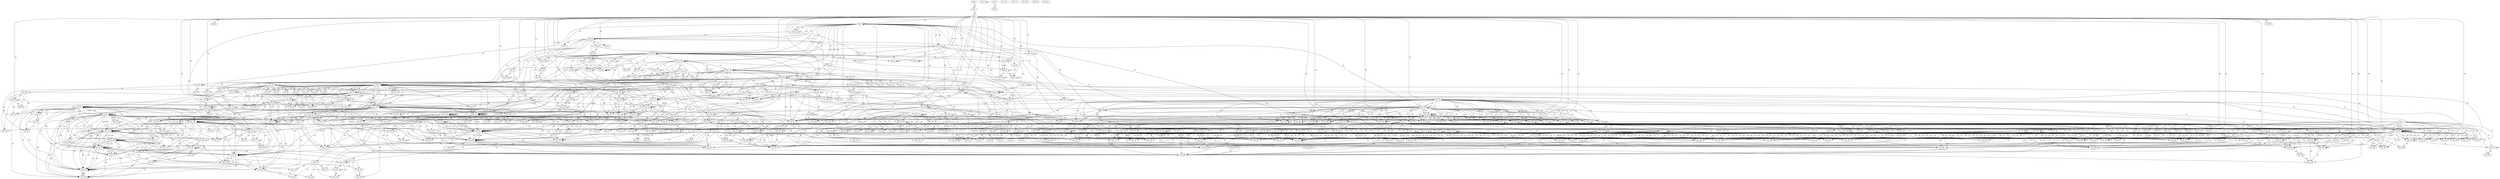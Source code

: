 digraph G {
  Line_0;
  Line_1;
  Line_2;
  Line_3;
  Line_4;
  Line_6;
  Line_6;
  Line_7;
  Line_7;
  Line_8;
  Line_9;
  Line_10;
  Line_10;
  Line_13;
  Line_13;
  Line_14;
  Line_14;
  Line_16;
  Line_17;
  Line_17;
  Line_18;
  Line_18;
  Line_19;
  Line_19;
  Line_19;
  Line_19;
  Line_19;
  Line_20;
  Line_22;
  Line_24;
  Line_24;
  Line_25;
  Line_26;
  Line_26;
  Line_27;
  Line_27;
  Line_29;
  Line_29;
  Line_29;
  Line_32;
  Line_35;
  Line_36;
  Line_37;
  Line_37;
  Line_38;
  Line_39;
  Line_40;
  Line_41;
  Line_41;
  Line_41;
  Line_42;
  Line_42;
  Line_43;
  Line_43;
  Line_43;
  Line_44;
  Line_44;
  Line_45;
  Line_46;
  Line_46;
  Line_46;
  Line_47;
  Line_47;
  Line_47;
  Line_48;
  Line_48;
  Line_48;
  Line_49;
  Line_49;
  Line_49;
  Line_50;
  Line_51;
  Line_51;
  Line_52;
  Line_52;
  Line_52;
  Line_52;
  Line_53;
  Line_53;
  Line_54;
  Line_54;
  Line_55;
  Line_55;
  Line_55;
  Line_59;
  Line_60;
  Line_61;
  Line_62;
  Line_63;
  Line_64;
  Line_66;
  Line_67;
  Line_67;
  Line_67;
  Line_68;
  Line_68;
  Line_68;
  Line_69;
  Line_69;
  Line_69;
  Line_70;
  Line_71;
  Line_73;
  Line_73;
  Line_75;
  Line_76;
  Line_76;
  Line_77;
  Line_78;
  Line_78;
  Line_79;
  Line_79;
  Line_79;
  Line_80;
  Line_80;
  Line_81;
  Line_81;
  Line_82;
  Line_83;
  Line_83;
  Line_84;
  Line_84;
  Line_84;
  Line_85;
  Line_85;
  Line_85;
  Line_86;
  Line_86;
  Line_86;
  Line_87;
  Line_88;
  Line_89;
  Line_89;
  Line_90;
  Line_90;
  Line_90;
  Line_91;
  Line_91;
  Line_91;
  Line_93;
  Line_93;
  Line_93;
  Line_94;
  Line_95;
  Line_96;
  Line_96;
  Line_96;
  Line_97;
  Line_97;
  Line_98;
  Line_98;
  Line_99;
  Line_99;
  Line_100;
  Line_101;
  Line_102;
  Line_102;
  Line_103;
  Line_104;
  Line_104;
  Line_106;
  Line_106;
  Line_107;
  Line_108;
  Line_109;
  Line_109;
  Line_110;
  Line_111;
  Line_111;
  Line_112;
  Line_112;
  Line_113;
  Line_113;
  Line_114;
  Line_115;
  Line_116;
  Line_117;
  Line_118;
  Line_120;
  Line_123;
  Line_123;
  Line_124;
  Line_124;
  Line_125;
  Line_127;
  Line_128;
  Line_129;
  Line_130;
  Line_130;
  Line_130;
  Line_131;
  Line_131;
  Line_132;
  Line_133;
  Line_134;
  Line_135;
  Line_135;
  Line_135;
  Line_135;
  Line_136;
  Line_136;
  Line_136;
  Line_137;
  Line_137;
  Line_138;
  Line_139;
  Line_140;
  Line_142;
  Line_142;
  Line_144;
  Line_144;
  Line_145;
  Line_146;
  Line_146;
  Line_147;
  Line_148;
  Line_150;
  Line_151;
  Line_152;
  Line_152;
  Line_153;
  Line_153;
  Line_153;
  Line_153;
  Line_154;
  Line_155;
  Line_156;
  Line_157;
  Line_159;
  Line_160;
  Line_162;
  Line_162;
  Line_163;
  Line_163;
  Line_164;
  Line_164;
  Line_165;
  Line_165;
  Line_165;
  Line_165;
  Line_166;
  Line_166;
  Line_168;
  Line_169;
  Line_169;
  Line_169;
  Line_170;
  Line_170;
  Line_172;
  Line_173;
  Line_174;
  Line_174;
  Line_174;
  Line_174;
  Line_175;
  Line_175;
  Line_177;
  Line_177;
  Line_177;
  Line_178;
  Line_179;
  Line_181;
  Line_182;
  Line_183;
  Line_184;
  Line_184;
  Line_185;
  Line_186;
  Line_187;
  Line_187;
  Line_187;
  Line_188;
  Line_190;
  Line_190;
  Line_191;
  Line_191;
  Line_192;
  Line_193;
  Line_193;
  Line_194;
  Line_196;
  Line_197;
  Line_197;
  Line_200;
  Line_201;
  Line_202;
  Line_203;
  Line_203;
  Line_204;
  Line_204;
  Line_205;
  Line_205;
  Line_207;
  Line_207;
  Line_207;
  Line_207;
  Line_208;
  Line_208;
  Line_210;
  Line_211;
  Line_212;
  Line_213;
  Line_214;
  Line_215;
  Line_216;
  Line_216;
  Line_217;
  Line_217;
  Line_217;
  Line_218;
  Line_219;
  Line_219;
  Line_220;
  Line_220;
  Line_221;
  Line_221;
  Line_222;
  Line_222;
  Line_223;
  Line_223;
  Line_224;
  Line_226;
  Line_226;
  Line_226;
  Line_227;
  Line_228;
  Line_229;
  Line_229;
  Line_229;
  Line_230;
  Line_230;
  Line_231;
  Line_231;
  Line_232;
  Line_234;
  Line_235;
  Line_236;
  Line_237;
  Line_239;
  Line_242;
  Line_243;
  Line_243;
  Line_244;
  Line_244;
  Line_246;
  Line_246;
  Line_248;
  Line_250;
  Line_251;
  Line_252;
  Line_254;
  Line_254;
  Line_255;
  Line_255;
  Line_256;
  Line_256;
  Line_257;
  Line_257;
  Line_258;
  Line_258;
  Line_259;
  Line_259;
  Line_260;
  Line_260;
  Line_261;
  Line_261;
  Line_262;
  Line_262;
  Line_263;
  Line_263;
  Line_264;
  Line_264;
  Line_265;
  Line_265;
  Line_265;
  Line_265;
  Line_266;
  Line_266;
  Line_266;
  Line_268;
  Line_268;
  Line_268;
  Line_268;
  Line_271;
  Line_272;
  Line_273;
  Line_276;
  Line_277;
  Line_277;
  Line_277;
  Line_278;
  Line_280;
  Line_280;
  Line_280;
  Line_281;
  Line_281;
  Line_11;
  Line_281;
  Line_281;
  Line_281;
  Line_281;
  Line_282;
  Line_12;
  Line_283;
  Line_283;
  Line_284;
  Line_285;
  Line_285;
  Line_286;
  Line_286;
  Line_286;
  Line_287;
  Line_287;
  Line_287;
  Line_288;
  Line_288;
  Line_289;
  Line_290;
  Line_290;
  Line_291;
  Line_292;
  Line_292;
  Line_293;
  Line_293;
  Line_294;
  Line_294;
  Line_295;
  Line_296;
  Line_297;
  Line_297;
  Line_299;
  Line_300;
  Line_300;
  Line_301;
  Line_303;
  Line_303;
  Line_304;
  Line_304;
  Line_304;
  Line_305;
  Line_306;
  Line_306;
  Line_308;
  Line_308;
  Line_309;
  Line_310;
  Line_310;
  Line_312;
  Line_312;
  Line_313;
  Line_314;
  Line_314;
  Line_316;
  Line_316;
  Line_317;
  Line_318;
  Line_318;
  Line_320;
  Line_320;
  Line_321;
  Line_322;
  Line_322;
  Line_324;
  Line_324;
  Line_325;
  Line_326;
  Line_326;
  Line_328;
  Line_328;
  Line_328;
  Line_328;
  Line_328;
  Line_328;
  Line_329;
  Line_330;
  Line_330;
  Line_332;
  Line_332;
  Line_332;
  Line_333;
  Line_334;
  Line_334;
  Line_336;
  Line_336;
  Line_338;
  Line_338;
  Line_340;
  Line_340;
  Line_340;
  Line_343;
  Line_346;
  Line_348;
  Line_348;
  Line_348;
  Line_350;
  Line_352;
  Line_353;
  Line_353;
  Line_354;
  Line_354;
  Line_354;
  Line_355;
  Line_355;
  Line_356;
  Line_358;
  Line_358;
  Line_360;
  Line_361;
  Line_361;
  Line_362;
  Line_362;
  Line_362;
  Line_363;
  Line_363;
  Line_363;
  Line_364;
  Line_364;
  Line_364;
  Line_365;
  Line_365;
  Line_366;
  Line_366;
  Line_366;
  Line_367;
  Line_367;
  Line_367;
  Line_367;
  Line_370;
  Line_372;
  Line_373;
  Line_373;
  Line_377;
  Line_377;
  Line_378;
  Line_378;
  Line_379;
  Line_379;
  Line_380;
  Line_380;
  Line_380;
  Line_381;
  Line_381;
  Line_382;
  Line_382;
  Line_384;
  Line_385;
  Line_386;
  Line_386;
  Line_386;
  Line_386;
  Line_387;
  Line_388;
  Line_388;
  Line_388;
  Line_389;
  Line_390;
  Line_390;
  Line_390;
  Line_391;
  Line_393;
  Line_394;
  Line_395;
  Line_395;
  Line_395;
  Line_396;
  Line_397;
  Line_397;
  Line_397;
  Line_398;
  Line_400;
  Line_401;
  Line_401;
  Line_401;
  Line_401;
  Line_402;
  Line_402;
  Line_402;
  Line_403;
  Line_403;
  Line_403;
  Line_404;
  Line_404;
  Line_404;
  Line_406;
  Line_409;
  Line_409;
  Line_410;
  Line_410;
  Line_411;
  Line_411;
  Line_412;
  Line_412;
  Line_413;
  Line_413;
  Line_414;
  Line_414;
  Line_415;
  Line_417;
  Line_417;
  Line_417;
  Line_418;
  Line_418;
  Line_419;
  Line_420;
  Line_420;
  Line_421;
  Line_422;
  Line_422;
  Line_423;
  Line_424;
  Line_424;
  Line_425;
  Line_426;
  Line_427;
  Line_427;
  Line_428;
  Line_428;
  Line_430;
  Line_431;
  Line_431;
  Line_432;
  Line_432;
  Line_433;
  Line_434;
  Line_434;
  Line_434;
  Line_435;
  Line_435;
  Line_436;
  Line_436;
  Line_437;
  Line_437;
  Line_438;
  Line_438;
  Line_439;
  Line_440;
  Line_440;
  Line_442;
  Line_442;
  Line_444;
  Line_444;
  Line_445;
  Line_445;
  Line_447;
  Line_447;
  Line_448;
  Line_448;
  Line_449;
  Line_450;
  Line_451;
  Line_451;
  Line_452;
  Line_453;
  Line_453;
  Line_455;
  Line_455;
  Line_456;
  Line_456;
  Line_458;
  Line_458;
  Line_458;
  Line_458;
  Line_459;
  Line_462;
  Line_462;
  Line_462;
  Line_463;
  Line_466;
  Line_466;
  Line_467;
  Line_467;
  Line_469;
  Line_469;
  Line_471;
  Line_472;
  Line_473;
  Line_473;
  Line_473;
  Line_474;
  Line_475;
  Line_476;
  Line_477;
  Line_478;
  Line_478;
  Line_479;
  Line_479;
  Line_480;
  Line_481;
  Line_482;
  Line_483;
  Line_483;
  Line_485;
  Line_485;
  Line_486;
  Line_487;
  Line_488;
  Line_488;
  Line_490;
  Line_490;
  Line_491;
  Line_491;
  Line_493;
  Line_494;
  Line_494;
  Line_496;
  Line_497;
  Line_497;
  Line_500;
  Line_500;
  Line_501;
  Line_501;
  Line_502;
  Line_502;
  Line_503;
  Line_503;
  Line_504;
  Line_505;
  Line_505;
  Line_505;
  Line_506;
  Line_506;
  Line_506;
  Line_508;
  Line_509;
  Line_509;
  Line_509;
  Line_510;
  Line_512;
  Line_512;
  Line_513;
  Line_513;
  Line_515;
  Line_515;
  Line_516;
  Line_516;
  Line_518;
  Line_518;
  Line_519;
  Line_519;
  Line_521;
  Line_521;
  Line_521;
  Line_521;
  Line_522;
  Line_525;
  Line_525;
  Line_525;
  Line_526;
  Line_529;
  Line_529;
  Line_530;
  Line_530;
  Line_532;
  Line_532;
  Line_533;
  Line_533;
  Line_536;
  Line_536;
  Line_536;
  Line_539;
  Line_540;
  Line_0 -> Line_1 [ label="CD" ];
  Line_1 -> Line_2 [ label="CD" ];
  Line_2 -> Line_3 [ label="CD" ];
  Line_2 -> Line_4 [ label="CD" ];
  Line_6 -> Line_6 [ label="CD" ];
  Line_2 -> Line_6 [ label="FD" ];
  Line_7 -> Line_7 [ label="CD" ];
  Line_8 -> Line_9 [ label="FD" ];
  Line_10 -> Line_10 [ label="CD" ];
  Line_13 -> Line_13 [ label="CD" ];
  Line_2 -> Line_13 [ label="FD" ];
  Line_6 -> Line_14 [ label="FD" ];
  Line_14 -> Line_14 [ label="CD" ];
  Line_6 -> Line_14 [ label="FD" ];
  Line_2 -> Line_16 [ label="FD" ];
  Line_3 -> Line_17 [ label="FD" ];
  Line_17 -> Line_17 [ label="FD" ];
  Line_2 -> Line_17 [ label="FD" ];
  Line_18 -> Line_18 [ label="CD" ];
  Line_18 -> Line_19 [ label="FD" ];
  Line_19 -> Line_19 [ label="CD" ];
  Line_10 -> Line_19 [ label="FD" ];
  Line_19 -> Line_19 [ label="FD" ];
  Line_18 -> Line_19 [ label="FD" ];
  Line_3 -> Line_20 [ label="FD" ];
  Line_17 -> Line_20 [ label="FD" ];
  Line_3 -> Line_22 [ label="FD" ];
  Line_17 -> Line_22 [ label="FD" ];
  Line_14 -> Line_24 [ label="CD" ];
  Line_6 -> Line_24 [ label="FD" ];
  Line_24 -> Line_24 [ label="CD" ];
  Line_6 -> Line_24 [ label="FD" ];
  Line_24 -> Line_25 [ label="CD" ];
  Line_24 -> Line_26 [ label="CD" ];
  Line_26 -> Line_26 [ label="FD" ];
  Line_24 -> Line_27 [ label="CD" ];
  Line_2 -> Line_27 [ label="FD" ];
  Line_25 -> Line_29 [ label="FD" ];
  Line_29 -> Line_29 [ label="FD" ];
  Line_2 -> Line_29 [ label="FD" ];
  Line_3 -> Line_32 [ label="FD" ];
  Line_17 -> Line_32 [ label="FD" ];
  Line_26 -> Line_32 [ label="FD" ];
  Line_24 -> Line_35 [ label="CD" ];
  Line_2 -> Line_35 [ label="FD" ];
  Line_24 -> Line_36 [ label="CD" ];
  Line_24 -> Line_37 [ label="CD" ];
  Line_36 -> Line_37 [ label="FD" ];
  Line_2 -> Line_37 [ label="FD" ];
  Line_24 -> Line_38 [ label="CD" ];
  Line_24 -> Line_39 [ label="CD" ];
  Line_24 -> Line_40 [ label="CD" ];
  Line_39 -> Line_40 [ label="FD" ];
  Line_24 -> Line_41 [ label="CD" ];
  Line_41 -> Line_41 [ label="CD" ];
  Line_25 -> Line_41 [ label="FD" ];
  Line_29 -> Line_41 [ label="FD" ];
  Line_41 -> Line_41 [ label="CD" ];
  Line_41 -> Line_41 [ label="FD" ];
  Line_41 -> Line_42 [ label="CD" ];
  Line_41 -> Line_42 [ label="FD" ];
  Line_18 -> Line_42 [ label="FD" ];
  Line_41 -> Line_43 [ label="CD" ];
  Line_43 -> Line_43 [ label="CD" ];
  Line_18 -> Line_43 [ label="FD" ];
  Line_41 -> Line_43 [ label="FD" ];
  Line_41 -> Line_44 [ label="CD" ];
  Line_44 -> Line_44 [ label="CD" ];
  Line_43 -> Line_44 [ label="FD" ];
  Line_41 -> Line_45 [ label="CD" ];
  Line_38 -> Line_45 [ label="FD" ];
  Line_44 -> Line_45 [ label="FD" ];
  Line_41 -> Line_46 [ label="CD" ];
  Line_44 -> Line_46 [ label="FD" ];
  Line_36 -> Line_46 [ label="FD" ];
  Line_43 -> Line_46 [ label="FD" ];
  Line_2 -> Line_46 [ label="FD" ];
  Line_41 -> Line_47 [ label="CD" ];
  Line_44 -> Line_47 [ label="FD" ];
  Line_36 -> Line_47 [ label="FD" ];
  Line_43 -> Line_47 [ label="FD" ];
  Line_41 -> Line_48 [ label="CD" ];
  Line_44 -> Line_48 [ label="FD" ];
  Line_36 -> Line_48 [ label="FD" ];
  Line_43 -> Line_48 [ label="FD" ];
  Line_41 -> Line_49 [ label="CD" ];
  Line_44 -> Line_49 [ label="FD" ];
  Line_36 -> Line_49 [ label="FD" ];
  Line_43 -> Line_49 [ label="FD" ];
  Line_41 -> Line_50 [ label="CD" ];
  Line_36 -> Line_50 [ label="FD" ];
  Line_41 -> Line_51 [ label="CD" ];
  Line_51 -> Line_51 [ label="CD" ];
  Line_43 -> Line_51 [ label="FD" ];
  Line_41 -> Line_52 [ label="CD" ];
  Line_52 -> Line_52 [ label="CD" ];
  Line_52 -> Line_52 [ label="CD" ];
  Line_51 -> Line_52 [ label="FD" ];
  Line_52 -> Line_52 [ label="FD" ];
  Line_52 -> Line_53 [ label="CD" ];
  Line_51 -> Line_53 [ label="FD" ];
  Line_52 -> Line_53 [ label="FD" ];
  Line_52 -> Line_54 [ label="CD" ];
  Line_53 -> Line_54 [ label="FD" ];
  Line_54 -> Line_55 [ label="CD" ];
  Line_44 -> Line_55 [ label="FD" ];
  Line_36 -> Line_55 [ label="FD" ];
  Line_53 -> Line_55 [ label="FD" ];
  Line_41 -> Line_59 [ label="CD" ];
  Line_36 -> Line_59 [ label="FD" ];
  Line_41 -> Line_60 [ label="CD" ];
  Line_36 -> Line_60 [ label="FD" ];
  Line_41 -> Line_61 [ label="CD" ];
  Line_36 -> Line_61 [ label="FD" ];
  Line_41 -> Line_62 [ label="CD" ];
  Line_36 -> Line_62 [ label="FD" ];
  Line_41 -> Line_63 [ label="CD" ];
  Line_36 -> Line_63 [ label="FD" ];
  Line_41 -> Line_64 [ label="CD" ];
  Line_36 -> Line_64 [ label="FD" ];
  Line_41 -> Line_66 [ label="CD" ];
  Line_43 -> Line_66 [ label="FD" ];
  Line_41 -> Line_67 [ label="CD" ];
  Line_67 -> Line_67 [ label="CD" ];
  Line_52 -> Line_67 [ label="FD" ];
  Line_67 -> Line_67 [ label="CD" ];
  Line_67 -> Line_67 [ label="FD" ];
  Line_52 -> Line_67 [ label="FD" ];
  Line_67 -> Line_68 [ label="CD" ];
  Line_68 -> Line_68 [ label="CD" ];
  Line_67 -> Line_68 [ label="FD" ];
  Line_52 -> Line_68 [ label="FD" ];
  Line_67 -> Line_69 [ label="CD" ];
  Line_69 -> Line_69 [ label="CD" ];
  Line_68 -> Line_69 [ label="FD" ];
  Line_67 -> Line_70 [ label="CD" ];
  Line_68 -> Line_70 [ label="FD" ];
  Line_69 -> Line_70 [ label="FD" ];
  Line_67 -> Line_71 [ label="CD" ];
  Line_69 -> Line_71 [ label="FD" ];
  Line_41 -> Line_73 [ label="CD" ];
  Line_44 -> Line_73 [ label="FD" ];
  Line_36 -> Line_73 [ label="FD" ];
  Line_24 -> Line_75 [ label="CD" ];
  Line_36 -> Line_75 [ label="FD" ];
  Line_38 -> Line_75 [ label="FD" ];
  Line_24 -> Line_76 [ label="CD" ];
  Line_6 -> Line_76 [ label="FD" ];
  Line_76 -> Line_76 [ label="CD" ];
  Line_6 -> Line_76 [ label="FD" ];
  Line_76 -> Line_77 [ label="CD" ];
  Line_2 -> Line_77 [ label="FD" ];
  Line_76 -> Line_78 [ label="CD" ];
  Line_4 -> Line_78 [ label="FD" ];
  Line_78 -> Line_78 [ label="FD" ];
  Line_2 -> Line_78 [ label="FD" ];
  Line_76 -> Line_79 [ label="CD" ];
  Line_79 -> Line_79 [ label="CD" ];
  Line_2 -> Line_79 [ label="FD" ];
  Line_76 -> Line_80 [ label="CD" ];
  Line_4 -> Line_80 [ label="FD" ];
  Line_78 -> Line_80 [ label="FD" ];
  Line_79 -> Line_80 [ label="FD" ];
  Line_76 -> Line_81 [ label="CD" ];
  Line_6 -> Line_81 [ label="FD" ];
  Line_81 -> Line_81 [ label="CD" ];
  Line_6 -> Line_81 [ label="FD" ];
  Line_81 -> Line_82 [ label="CD" ];
  Line_2 -> Line_82 [ label="FD" ];
  Line_81 -> Line_83 [ label="CD" ];
  Line_83 -> Line_83 [ label="FD" ];
  Line_81 -> Line_84 [ label="CD" ];
  Line_84 -> Line_84 [ label="CD" ];
  Line_2 -> Line_84 [ label="FD" ];
  Line_81 -> Line_85 [ label="CD" ];
  Line_85 -> Line_85 [ label="CD" ];
  Line_2 -> Line_85 [ label="FD" ];
  Line_81 -> Line_86 [ label="CD" ];
  Line_86 -> Line_86 [ label="CD" ];
  Line_2 -> Line_86 [ label="FD" ];
  Line_81 -> Line_87 [ label="CD" ];
  Line_81 -> Line_88 [ label="CD" ];
  Line_81 -> Line_89 [ label="CD" ];
  Line_84 -> Line_89 [ label="FD" ];
  Line_89 -> Line_89 [ label="CD" ];
  Line_84 -> Line_89 [ label="FD" ];
  Line_89 -> Line_90 [ label="CD" ];
  Line_87 -> Line_90 [ label="FD" ];
  Line_90 -> Line_90 [ label="FD" ];
  Line_2 -> Line_90 [ label="FD" ];
  Line_89 -> Line_91 [ label="CD" ];
  Line_88 -> Line_91 [ label="FD" ];
  Line_91 -> Line_91 [ label="FD" ];
  Line_2 -> Line_91 [ label="FD" ];
  Line_81 -> Line_93 [ label="CD" ];
  Line_93 -> Line_93 [ label="CD" ];
  Line_2 -> Line_93 [ label="FD" ];
  Line_81 -> Line_94 [ label="CD" ];
  Line_81 -> Line_95 [ label="CD" ];
  Line_81 -> Line_96 [ label="CD" ];
  Line_96 -> Line_96 [ label="CD" ];
  Line_95 -> Line_96 [ label="FD" ];
  Line_96 -> Line_96 [ label="CD" ];
  Line_95 -> Line_96 [ label="FD" ];
  Line_81 -> Line_97 [ label="CD" ];
  Line_97 -> Line_97 [ label="CD" ];
  Line_81 -> Line_98 [ label="CD" ];
  Line_98 -> Line_98 [ label="CD" ];
  Line_97 -> Line_98 [ label="FD" ];
  Line_81 -> Line_99 [ label="CD" ];
  Line_99 -> Line_99 [ label="CD" ];
  Line_98 -> Line_99 [ label="FD" ];
  Line_81 -> Line_100 [ label="CD" ];
  Line_81 -> Line_101 [ label="CD" ];
  Line_93 -> Line_101 [ label="FD" ];
  Line_101 -> Line_102 [ label="CD" ];
  Line_100 -> Line_102 [ label="FD" ];
  Line_102 -> Line_102 [ label="FD" ];
  Line_99 -> Line_102 [ label="FD" ];
  Line_101 -> Line_103 [ label="CD" ];
  Line_93 -> Line_103 [ label="FD" ];
  Line_103 -> Line_104 [ label="CD" ];
  Line_100 -> Line_104 [ label="FD" ];
  Line_102 -> Line_104 [ label="FD" ];
  Line_104 -> Line_104 [ label="FD" ];
  Line_99 -> Line_104 [ label="FD" ];
  Line_81 -> Line_106 [ label="CD" ];
  Line_106 -> Line_106 [ label="CD" ];
  Line_94 -> Line_106 [ label="FD" ];
  Line_95 -> Line_106 [ label="FD" ];
  Line_81 -> Line_107 [ label="CD" ];
  Line_106 -> Line_107 [ label="FD" ];
  Line_4 -> Line_107 [ label="FD" ];
  Line_78 -> Line_107 [ label="FD" ];
  Line_83 -> Line_107 [ label="FD" ];
  Line_81 -> Line_108 [ label="CD" ];
  Line_97 -> Line_108 [ label="FD" ];
  Line_81 -> Line_109 [ label="CD" ];
  Line_6 -> Line_109 [ label="FD" ];
  Line_109 -> Line_109 [ label="CD" ];
  Line_6 -> Line_109 [ label="FD" ];
  Line_109 -> Line_110 [ label="CD" ];
  Line_109 -> Line_111 [ label="CD" ];
  Line_111 -> Line_111 [ label="FD" ];
  Line_109 -> Line_112 [ label="CD" ];
  Line_112 -> Line_112 [ label="CD" ];
  Line_2 -> Line_112 [ label="FD" ];
  Line_109 -> Line_113 [ label="CD" ];
  Line_113 -> Line_113 [ label="CD" ];
  Line_2 -> Line_113 [ label="FD" ];
  Line_109 -> Line_114 [ label="CD" ];
  Line_109 -> Line_115 [ label="CD" ];
  Line_114 -> Line_115 [ label="FD" ];
  Line_112 -> Line_115 [ label="FD" ];
  Line_109 -> Line_116 [ label="CD" ];
  Line_114 -> Line_116 [ label="FD" ];
  Line_109 -> Line_117 [ label="CD" ];
  Line_114 -> Line_117 [ label="FD" ];
  Line_109 -> Line_118 [ label="CD" ];
  Line_114 -> Line_118 [ label="FD" ];
  Line_113 -> Line_118 [ label="FD" ];
  Line_114 -> Line_120 [ label="FD" ];
  Line_109 -> Line_123 [ label="CD" ];
  Line_123 -> Line_123 [ label="CD" ];
  Line_114 -> Line_123 [ label="FD" ];
  Line_109 -> Line_124 [ label="CD" ];
  Line_123 -> Line_124 [ label="FD" ];
  Line_124 -> Line_125 [ label="CD" ];
  Line_3 -> Line_125 [ label="FD" ];
  Line_17 -> Line_125 [ label="FD" ];
  Line_26 -> Line_125 [ label="FD" ];
  Line_111 -> Line_125 [ label="FD" ];
  Line_124 -> Line_127 [ label="CD" ];
  Line_124 -> Line_128 [ label="CD" ];
  Line_127 -> Line_128 [ label="FD" ];
  Line_124 -> Line_129 [ label="CD" ];
  Line_127 -> Line_129 [ label="FD" ];
  Line_124 -> Line_130 [ label="CD" ];
  Line_130 -> Line_130 [ label="CD" ];
  Line_123 -> Line_130 [ label="FD" ];
  Line_124 -> Line_131 [ label="CD" ];
  Line_131 -> Line_131 [ label="CD" ];
  Line_130 -> Line_131 [ label="FD" ];
  Line_124 -> Line_132 [ label="CD" ];
  Line_124 -> Line_133 [ label="CD" ];
  Line_130 -> Line_133 [ label="FD" ];
  Line_124 -> Line_134 [ label="CD" ];
  Line_127 -> Line_134 [ label="FD" ];
  Line_131 -> Line_134 [ label="FD" ];
  Line_124 -> Line_135 [ label="CD" ];
  Line_135 -> Line_135 [ label="CD" ];
  Line_67 -> Line_135 [ label="FD" ];
  Line_123 -> Line_135 [ label="FD" ];
  Line_135 -> Line_135 [ label="CD" ];
  Line_135 -> Line_135 [ label="FD" ];
  Line_67 -> Line_135 [ label="FD" ];
  Line_52 -> Line_135 [ label="FD" ];
  Line_135 -> Line_136 [ label="CD" ];
  Line_136 -> Line_136 [ label="CD" ];
  Line_123 -> Line_136 [ label="FD" ];
  Line_135 -> Line_136 [ label="FD" ];
  Line_67 -> Line_136 [ label="FD" ];
  Line_52 -> Line_136 [ label="FD" ];
  Line_135 -> Line_137 [ label="CD" ];
  Line_137 -> Line_137 [ label="CD" ];
  Line_136 -> Line_137 [ label="FD" ];
  Line_135 -> Line_138 [ label="CD" ];
  Line_136 -> Line_138 [ label="FD" ];
  Line_135 -> Line_139 [ label="CD" ];
  Line_127 -> Line_139 [ label="FD" ];
  Line_137 -> Line_139 [ label="FD" ];
  Line_135 -> Line_140 [ label="CD" ];
  Line_124 -> Line_142 [ label="CD" ];
  Line_3 -> Line_142 [ label="FD" ];
  Line_17 -> Line_142 [ label="FD" ];
  Line_26 -> Line_142 [ label="FD" ];
  Line_111 -> Line_142 [ label="FD" ];
  Line_127 -> Line_142 [ label="FD" ];
  Line_109 -> Line_144 [ label="CD" ];
  Line_6 -> Line_144 [ label="FD" ];
  Line_144 -> Line_144 [ label="CD" ];
  Line_6 -> Line_144 [ label="FD" ];
  Line_144 -> Line_145 [ label="CD" ];
  Line_144 -> Line_146 [ label="CD" ];
  Line_146 -> Line_146 [ label="FD" ];
  Line_144 -> Line_147 [ label="CD" ];
  Line_144 -> Line_148 [ label="CD" ];
  Line_144 -> Line_150 [ label="CD" ];
  Line_114 -> Line_150 [ label="FD" ];
  Line_144 -> Line_151 [ label="CD" ];
  Line_114 -> Line_151 [ label="FD" ];
  Line_144 -> Line_152 [ label="CD" ];
  Line_152 -> Line_152 [ label="CD" ];
  Line_114 -> Line_152 [ label="FD" ];
  Line_144 -> Line_153 [ label="CD" ];
  Line_153 -> Line_153 [ label="CD" ];
  Line_41 -> Line_153 [ label="FD" ];
  Line_51 -> Line_153 [ label="FD" ];
  Line_152 -> Line_153 [ label="FD" ];
  Line_153 -> Line_153 [ label="CD" ];
  Line_153 -> Line_153 [ label="FD" ];
  Line_41 -> Line_153 [ label="FD" ];
  Line_153 -> Line_154 [ label="CD" ];
  Line_154 -> Line_155 [ label="CD" ];
  Line_153 -> Line_155 [ label="FD" ];
  Line_41 -> Line_155 [ label="FD" ];
  Line_155 -> Line_156 [ label="CD" ];
  Line_148 -> Line_156 [ label="FD" ];
  Line_155 -> Line_157 [ label="CD" ];
  Line_148 -> Line_157 [ label="FD" ];
  Line_154 -> Line_159 [ label="CD" ];
  Line_148 -> Line_159 [ label="FD" ];
  Line_154 -> Line_160 [ label="CD" ];
  Line_148 -> Line_160 [ label="FD" ];
  Line_153 -> Line_162 [ label="CD" ];
  Line_51 -> Line_162 [ label="FD" ];
  Line_152 -> Line_162 [ label="FD" ];
  Line_153 -> Line_162 [ label="FD" ];
  Line_41 -> Line_162 [ label="FD" ];
  Line_153 -> Line_163 [ label="CD" ];
  Line_148 -> Line_163 [ label="FD" ];
  Line_162 -> Line_163 [ label="FD" ];
  Line_43 -> Line_163 [ label="FD" ];
  Line_2 -> Line_163 [ label="FD" ];
  Line_153 -> Line_164 [ label="CD" ];
  Line_164 -> Line_164 [ label="CD" ];
  Line_162 -> Line_164 [ label="FD" ];
  Line_43 -> Line_164 [ label="FD" ];
  Line_153 -> Line_165 [ label="CD" ];
  Line_165 -> Line_165 [ label="CD" ];
  Line_135 -> Line_165 [ label="FD" ];
  Line_67 -> Line_165 [ label="FD" ];
  Line_52 -> Line_165 [ label="FD" ];
  Line_164 -> Line_165 [ label="FD" ];
  Line_165 -> Line_165 [ label="CD" ];
  Line_165 -> Line_165 [ label="FD" ];
  Line_135 -> Line_165 [ label="FD" ];
  Line_67 -> Line_165 [ label="FD" ];
  Line_52 -> Line_165 [ label="FD" ];
  Line_165 -> Line_166 [ label="CD" ];
  Line_148 -> Line_166 [ label="FD" ];
  Line_164 -> Line_166 [ label="FD" ];
  Line_165 -> Line_166 [ label="FD" ];
  Line_135 -> Line_166 [ label="FD" ];
  Line_67 -> Line_166 [ label="FD" ];
  Line_52 -> Line_166 [ label="FD" ];
  Line_153 -> Line_168 [ label="CD" ];
  Line_162 -> Line_168 [ label="FD" ];
  Line_43 -> Line_168 [ label="FD" ];
  Line_153 -> Line_169 [ label="CD" ];
  Line_169 -> Line_169 [ label="CD" ];
  Line_165 -> Line_169 [ label="FD" ];
  Line_135 -> Line_169 [ label="FD" ];
  Line_67 -> Line_169 [ label="FD" ];
  Line_52 -> Line_169 [ label="FD" ];
  Line_169 -> Line_169 [ label="CD" ];
  Line_169 -> Line_169 [ label="FD" ];
  Line_165 -> Line_169 [ label="FD" ];
  Line_135 -> Line_169 [ label="FD" ];
  Line_67 -> Line_169 [ label="FD" ];
  Line_52 -> Line_169 [ label="FD" ];
  Line_169 -> Line_170 [ label="CD" ];
  Line_148 -> Line_170 [ label="FD" ];
  Line_169 -> Line_170 [ label="FD" ];
  Line_165 -> Line_170 [ label="FD" ];
  Line_135 -> Line_170 [ label="FD" ];
  Line_67 -> Line_170 [ label="FD" ];
  Line_52 -> Line_170 [ label="FD" ];
  Line_153 -> Line_172 [ label="CD" ];
  Line_148 -> Line_172 [ label="FD" ];
  Line_153 -> Line_173 [ label="CD" ];
  Line_162 -> Line_173 [ label="FD" ];
  Line_43 -> Line_173 [ label="FD" ];
  Line_153 -> Line_174 [ label="CD" ];
  Line_174 -> Line_174 [ label="CD" ];
  Line_169 -> Line_174 [ label="FD" ];
  Line_165 -> Line_174 [ label="FD" ];
  Line_135 -> Line_174 [ label="FD" ];
  Line_123 -> Line_174 [ label="FD" ];
  Line_174 -> Line_174 [ label="CD" ];
  Line_174 -> Line_174 [ label="FD" ];
  Line_169 -> Line_174 [ label="FD" ];
  Line_165 -> Line_174 [ label="FD" ];
  Line_135 -> Line_174 [ label="FD" ];
  Line_67 -> Line_174 [ label="FD" ];
  Line_52 -> Line_174 [ label="FD" ];
  Line_174 -> Line_175 [ label="CD" ];
  Line_148 -> Line_175 [ label="FD" ];
  Line_123 -> Line_175 [ label="FD" ];
  Line_174 -> Line_175 [ label="FD" ];
  Line_169 -> Line_175 [ label="FD" ];
  Line_165 -> Line_175 [ label="FD" ];
  Line_135 -> Line_175 [ label="FD" ];
  Line_67 -> Line_175 [ label="FD" ];
  Line_52 -> Line_175 [ label="FD" ];
  Line_153 -> Line_177 [ label="CD" ];
  Line_162 -> Line_177 [ label="FD" ];
  Line_43 -> Line_177 [ label="FD" ];
  Line_177 -> Line_177 [ label="CD" ];
  Line_162 -> Line_177 [ label="FD" ];
  Line_43 -> Line_177 [ label="FD" ];
  Line_177 -> Line_177 [ label="CD" ];
  Line_148 -> Line_177 [ label="FD" ];
  Line_153 -> Line_178 [ label="CD" ];
  Line_148 -> Line_178 [ label="FD" ];
  Line_153 -> Line_179 [ label="CD" ];
  Line_148 -> Line_179 [ label="FD" ];
  Line_144 -> Line_181 [ label="CD" ];
  Line_148 -> Line_181 [ label="FD" ];
  Line_144 -> Line_182 [ label="CD" ];
  Line_144 -> Line_183 [ label="CD" ];
  Line_148 -> Line_183 [ label="FD" ];
  Line_144 -> Line_184 [ label="CD" ];
  Line_147 -> Line_184 [ label="FD" ];
  Line_144 -> Line_185 [ label="CD" ];
  Line_144 -> Line_186 [ label="CD" ];
  Line_144 -> Line_187 [ label="CD" ];
  Line_187 -> Line_187 [ label="CD" ];
  Line_187 -> Line_187 [ label="FD" ];
  Line_186 -> Line_187 [ label="FD" ];
  Line_184 -> Line_187 [ label="FD" ];
  Line_185 -> Line_187 [ label="FD" ];
  Line_187 -> Line_188 [ label="CD" ];
  Line_4 -> Line_188 [ label="FD" ];
  Line_78 -> Line_188 [ label="FD" ];
  Line_83 -> Line_188 [ label="FD" ];
  Line_146 -> Line_188 [ label="FD" ];
  Line_185 -> Line_188 [ label="FD" ];
  Line_187 -> Line_188 [ label="FD" ];
  Line_186 -> Line_188 [ label="FD" ];
  Line_144 -> Line_190 [ label="CD" ];
  Line_6 -> Line_190 [ label="FD" ];
  Line_190 -> Line_190 [ label="CD" ];
  Line_6 -> Line_190 [ label="FD" ];
  Line_190 -> Line_191 [ label="CD" ];
  Line_2 -> Line_191 [ label="FD" ];
  Line_191 -> Line_192 [ label="CD" ];
  Line_191 -> Line_193 [ label="CD" ];
  Line_193 -> Line_193 [ label="FD" ];
  Line_191 -> Line_194 [ label="CD" ];
  Line_3 -> Line_194 [ label="FD" ];
  Line_17 -> Line_194 [ label="FD" ];
  Line_26 -> Line_194 [ label="FD" ];
  Line_111 -> Line_194 [ label="FD" ];
  Line_193 -> Line_194 [ label="FD" ];
  Line_190 -> Line_196 [ label="CD" ];
  Line_190 -> Line_197 [ label="CD" ];
  Line_197 -> Line_197 [ label="FD" ];
  Line_190 -> Line_200 [ label="CD" ];
  Line_190 -> Line_201 [ label="CD" ];
  Line_148 -> Line_201 [ label="FD" ];
  Line_190 -> Line_202 [ label="CD" ];
  Line_190 -> Line_203 [ label="CD" ];
  Line_203 -> Line_203 [ label="CD" ];
  Line_202 -> Line_203 [ label="FD" ];
  Line_190 -> Line_204 [ label="CD" ];
  Line_204 -> Line_204 [ label="CD" ];
  Line_203 -> Line_204 [ label="FD" ];
  Line_204 -> Line_205 [ label="CD" ];
  Line_205 -> Line_205 [ label="FD" ];
  Line_203 -> Line_205 [ label="FD" ];
  Line_202 -> Line_205 [ label="FD" ];
  Line_190 -> Line_207 [ label="CD" ];
  Line_207 -> Line_207 [ label="CD" ];
  Line_153 -> Line_207 [ label="FD" ];
  Line_41 -> Line_207 [ label="FD" ];
  Line_205 -> Line_207 [ label="FD" ];
  Line_203 -> Line_207 [ label="FD" ];
  Line_207 -> Line_207 [ label="CD" ];
  Line_207 -> Line_207 [ label="FD" ];
  Line_153 -> Line_207 [ label="FD" ];
  Line_41 -> Line_207 [ label="FD" ];
  Line_207 -> Line_208 [ label="CD" ];
  Line_148 -> Line_208 [ label="FD" ];
  Line_202 -> Line_208 [ label="FD" ];
  Line_190 -> Line_210 [ label="CD" ];
  Line_190 -> Line_211 [ label="CD" ];
  Line_148 -> Line_211 [ label="FD" ];
  Line_190 -> Line_212 [ label="CD" ];
  Line_190 -> Line_213 [ label="CD" ];
  Line_190 -> Line_214 [ label="CD" ];
  Line_190 -> Line_215 [ label="CD" ];
  Line_215 -> Line_215 [ label="CD" ];
  Line_215 -> Line_216 [ label="CD" ];
  Line_216 -> Line_216 [ label="CD" ];
  Line_215 -> Line_217 [ label="CD" ];
  Line_217 -> Line_217 [ label="CD" ];
  Line_216 -> Line_217 [ label="FD" ];
  Line_99 -> Line_217 [ label="FD" ];
  Line_2 -> Line_217 [ label="FD" ];
  Line_215 -> Line_218 [ label="CD" ];
  Line_215 -> Line_219 [ label="CD" ];
  Line_219 -> Line_219 [ label="CD" ];
  Line_219 -> Line_219 [ label="CD" ];
  Line_217 -> Line_219 [ label="FD" ];
  Line_100 -> Line_219 [ label="FD" ];
  Line_102 -> Line_219 [ label="FD" ];
  Line_104 -> Line_219 [ label="FD" ];
  Line_219 -> Line_220 [ label="CD" ];
  Line_220 -> Line_220 [ label="CD" ];
  Line_217 -> Line_220 [ label="FD" ];
  Line_100 -> Line_220 [ label="FD" ];
  Line_102 -> Line_220 [ label="FD" ];
  Line_104 -> Line_220 [ label="FD" ];
  Line_219 -> Line_221 [ label="CD" ];
  Line_217 -> Line_221 [ label="FD" ];
  Line_100 -> Line_221 [ label="FD" ];
  Line_102 -> Line_221 [ label="FD" ];
  Line_104 -> Line_221 [ label="FD" ];
  Line_219 -> Line_222 [ label="CD" ];
  Line_222 -> Line_222 [ label="CD" ];
  Line_217 -> Line_222 [ label="FD" ];
  Line_100 -> Line_222 [ label="FD" ];
  Line_102 -> Line_222 [ label="FD" ];
  Line_104 -> Line_222 [ label="FD" ];
  Line_219 -> Line_223 [ label="CD" ];
  Line_214 -> Line_223 [ label="FD" ];
  Line_222 -> Line_223 [ label="FD" ];
  Line_223 -> Line_224 [ label="CD" ];
  Line_214 -> Line_224 [ label="FD" ];
  Line_222 -> Line_224 [ label="FD" ];
  Line_219 -> Line_226 [ label="CD" ];
  Line_226 -> Line_226 [ label="CD" ];
  Line_226 -> Line_226 [ label="CD" ];
  Line_226 -> Line_226 [ label="FD" ];
  Line_226 -> Line_227 [ label="CD" ];
  Line_226 -> Line_228 [ label="CD" ];
  Line_226 -> Line_229 [ label="CD" ];
  Line_229 -> Line_229 [ label="CD" ];
  Line_174 -> Line_229 [ label="FD" ];
  Line_169 -> Line_229 [ label="FD" ];
  Line_165 -> Line_229 [ label="FD" ];
  Line_135 -> Line_229 [ label="FD" ];
  Line_67 -> Line_229 [ label="FD" ];
  Line_52 -> Line_229 [ label="FD" ];
  Line_226 -> Line_229 [ label="FD" ];
  Line_229 -> Line_229 [ label="CD" ];
  Line_229 -> Line_229 [ label="FD" ];
  Line_174 -> Line_229 [ label="FD" ];
  Line_169 -> Line_229 [ label="FD" ];
  Line_165 -> Line_229 [ label="FD" ];
  Line_135 -> Line_229 [ label="FD" ];
  Line_67 -> Line_229 [ label="FD" ];
  Line_52 -> Line_229 [ label="FD" ];
  Line_229 -> Line_230 [ label="CD" ];
  Line_228 -> Line_230 [ label="FD" ];
  Line_230 -> Line_230 [ label="CD" ];
  Line_228 -> Line_230 [ label="FD" ];
  Line_230 -> Line_231 [ label="CD" ];
  Line_231 -> Line_231 [ label="CD" ];
  Line_228 -> Line_231 [ label="FD" ];
  Line_230 -> Line_232 [ label="CD" ];
  Line_227 -> Line_232 [ label="FD" ];
  Line_231 -> Line_232 [ label="FD" ];
  Line_229 -> Line_234 [ label="CD" ];
  Line_229 -> Line_234 [ label="FD" ];
  Line_174 -> Line_234 [ label="FD" ];
  Line_169 -> Line_234 [ label="FD" ];
  Line_165 -> Line_234 [ label="FD" ];
  Line_135 -> Line_234 [ label="FD" ];
  Line_67 -> Line_234 [ label="FD" ];
  Line_52 -> Line_234 [ label="FD" ];
  Line_234 -> Line_235 [ label="CD" ];
  Line_227 -> Line_235 [ label="FD" ];
  Line_234 -> Line_236 [ label="CD" ];
  Line_229 -> Line_236 [ label="FD" ];
  Line_174 -> Line_236 [ label="FD" ];
  Line_169 -> Line_236 [ label="FD" ];
  Line_165 -> Line_236 [ label="FD" ];
  Line_135 -> Line_236 [ label="FD" ];
  Line_67 -> Line_236 [ label="FD" ];
  Line_52 -> Line_236 [ label="FD" ];
  Line_236 -> Line_237 [ label="CD" ];
  Line_227 -> Line_237 [ label="FD" ];
  Line_236 -> Line_239 [ label="CD" ];
  Line_227 -> Line_239 [ label="FD" ];
  Line_226 -> Line_242 [ label="CD" ];
  Line_227 -> Line_242 [ label="FD" ];
  Line_226 -> Line_243 [ label="CD" ];
  Line_214 -> Line_243 [ label="FD" ];
  Line_222 -> Line_243 [ label="FD" ];
  Line_243 -> Line_244 [ label="CD" ];
  Line_214 -> Line_244 [ label="FD" ];
  Line_222 -> Line_244 [ label="FD" ];
  Line_226 -> Line_246 [ label="CD" ];
  Line_221 -> Line_246 [ label="FD" ];
  Line_214 -> Line_246 [ label="FD" ];
  Line_222 -> Line_246 [ label="FD" ];
  Line_219 -> Line_248 [ label="CD" ];
  Line_218 -> Line_248 [ label="FD" ];
  Line_215 -> Line_250 [ label="CD" ];
  Line_207 -> Line_250 [ label="FD" ];
  Line_153 -> Line_250 [ label="FD" ];
  Line_41 -> Line_250 [ label="FD" ];
  Line_212 -> Line_250 [ label="FD" ];
  Line_215 -> Line_251 [ label="CD" ];
  Line_216 -> Line_251 [ label="FD" ];
  Line_99 -> Line_251 [ label="FD" ];
  Line_215 -> Line_252 [ label="CD" ];
  Line_218 -> Line_252 [ label="FD" ];
  Line_190 -> Line_254 [ label="CD" ];
  Line_254 -> Line_254 [ label="CD" ];
  Line_214 -> Line_254 [ label="FD" ];
  Line_190 -> Line_255 [ label="CD" ];
  Line_255 -> Line_255 [ label="CD" ];
  Line_254 -> Line_255 [ label="FD" ];
  Line_190 -> Line_256 [ label="CD" ];
  Line_256 -> Line_256 [ label="CD" ];
  Line_256 -> Line_256 [ label="CD" ];
  Line_255 -> Line_256 [ label="FD" ];
  Line_256 -> Line_257 [ label="CD" ];
  Line_255 -> Line_257 [ label="FD" ];
  Line_256 -> Line_258 [ label="CD" ];
  Line_214 -> Line_258 [ label="FD" ];
  Line_257 -> Line_258 [ label="FD" ];
  Line_222 -> Line_258 [ label="FD" ];
  Line_256 -> Line_259 [ label="CD" ];
  Line_259 -> Line_259 [ label="CD" ];
  Line_258 -> Line_259 [ label="FD" ];
  Line_256 -> Line_260 [ label="CD" ];
  Line_260 -> Line_260 [ label="CD" ];
  Line_259 -> Line_260 [ label="FD" ];
  Line_256 -> Line_261 [ label="CD" ];
  Line_261 -> Line_261 [ label="CD" ];
  Line_261 -> Line_261 [ label="CD" ];
  Line_260 -> Line_261 [ label="FD" ];
  Line_261 -> Line_262 [ label="CD" ];
  Line_260 -> Line_262 [ label="FD" ];
  Line_261 -> Line_263 [ label="CD" ];
  Line_258 -> Line_263 [ label="FD" ];
  Line_262 -> Line_263 [ label="FD" ];
  Line_261 -> Line_264 [ label="CD" ];
  Line_263 -> Line_264 [ label="FD" ];
  Line_261 -> Line_265 [ label="CD" ];
  Line_265 -> Line_265 [ label="CD" ];
  Line_229 -> Line_265 [ label="FD" ];
  Line_174 -> Line_265 [ label="FD" ];
  Line_169 -> Line_265 [ label="FD" ];
  Line_165 -> Line_265 [ label="FD" ];
  Line_135 -> Line_265 [ label="FD" ];
  Line_67 -> Line_265 [ label="FD" ];
  Line_52 -> Line_265 [ label="FD" ];
  Line_263 -> Line_265 [ label="FD" ];
  Line_265 -> Line_265 [ label="CD" ];
  Line_265 -> Line_265 [ label="FD" ];
  Line_229 -> Line_265 [ label="FD" ];
  Line_174 -> Line_265 [ label="FD" ];
  Line_169 -> Line_265 [ label="FD" ];
  Line_165 -> Line_265 [ label="FD" ];
  Line_135 -> Line_265 [ label="FD" ];
  Line_67 -> Line_265 [ label="FD" ];
  Line_52 -> Line_265 [ label="FD" ];
  Line_265 -> Line_266 [ label="CD" ];
  Line_266 -> Line_266 [ label="CD" ];
  Line_263 -> Line_266 [ label="FD" ];
  Line_265 -> Line_266 [ label="FD" ];
  Line_229 -> Line_266 [ label="FD" ];
  Line_174 -> Line_266 [ label="FD" ];
  Line_169 -> Line_266 [ label="FD" ];
  Line_165 -> Line_266 [ label="FD" ];
  Line_135 -> Line_266 [ label="FD" ];
  Line_67 -> Line_266 [ label="FD" ];
  Line_52 -> Line_266 [ label="FD" ];
  Line_261 -> Line_268 [ label="CD" ];
  Line_148 -> Line_268 [ label="FD" ];
  Line_264 -> Line_268 [ label="FD" ];
  Line_190 -> Line_272 [ label="CD" ];
  Line_190 -> Line_276 [ label="CD" ];
  Line_207 -> Line_276 [ label="FD" ];
  Line_153 -> Line_276 [ label="FD" ];
  Line_41 -> Line_276 [ label="FD" ];
  Line_212 -> Line_276 [ label="FD" ];
  Line_276 -> Line_276 [ label="FD" ];
  Line_190 -> Line_277 [ label="CD" ];
  Line_277 -> Line_277 [ label="CD" ];
  Line_277 -> Line_277 [ label="FD" ];
  Line_277 -> Line_278 [ label="CD" ];
  Line_197 -> Line_278 [ label="FD" ];
  Line_277 -> Line_278 [ label="FD" ];
  Line_190 -> Line_280 [ label="CD" ];
  Line_6 -> Line_280 [ label="FD" ];
  Line_280 -> Line_281 [ label="CD" ];
  Line_10 -> Line_281 [ label="FD" ];
  Line_19 -> Line_281 [ label="FD" ];
  Line_281 -> Line_281 [ label="CD" ];
  Line_11 -> Line_281 [ label="FD" ];
  Line_281 -> Line_281 [ label="FD" ];
  Line_281 -> Line_281 [ label="CD" ];
  Line_11 -> Line_281 [ label="FD" ];
  Line_281 -> Line_281 [ label="FD" ];
  Line_281 -> Line_281 [ label="FD" ];
  Line_2 -> Line_281 [ label="FD" ];
  Line_280 -> Line_282 [ label="CD" ];
  Line_12 -> Line_282 [ label="FD" ];
  Line_282 -> Line_282 [ label="FD" ];
  Line_280 -> Line_283 [ label="CD" ];
  Line_6 -> Line_283 [ label="FD" ];
  Line_283 -> Line_283 [ label="CD" ];
  Line_6 -> Line_283 [ label="FD" ];
  Line_283 -> Line_284 [ label="CD" ];
  Line_283 -> Line_285 [ label="CD" ];
  Line_285 -> Line_285 [ label="FD" ];
  Line_283 -> Line_286 [ label="CD" ];
  Line_286 -> Line_286 [ label="CD" ];
  Line_2 -> Line_286 [ label="FD" ];
  Line_283 -> Line_287 [ label="CD" ];
  Line_4 -> Line_287 [ label="FD" ];
  Line_78 -> Line_287 [ label="FD" ];
  Line_83 -> Line_287 [ label="FD" ];
  Line_146 -> Line_287 [ label="FD" ];
  Line_197 -> Line_287 [ label="FD" ];
  Line_285 -> Line_287 [ label="FD" ];
  Line_162 -> Line_287 [ label="FD" ];
  Line_43 -> Line_287 [ label="FD" ];
  Line_286 -> Line_287 [ label="FD" ];
  Line_2 -> Line_287 [ label="FD" ];
  Line_283 -> Line_288 [ label="CD" ];
  Line_6 -> Line_288 [ label="FD" ];
  Line_288 -> Line_288 [ label="CD" ];
  Line_6 -> Line_288 [ label="FD" ];
  Line_288 -> Line_289 [ label="CD" ];
  Line_13 -> Line_289 [ label="FD" ];
  Line_289 -> Line_289 [ label="FD" ];
  Line_6 -> Line_289 [ label="FD" ];
  Line_288 -> Line_290 [ label="CD" ];
  Line_6 -> Line_290 [ label="FD" ];
  Line_290 -> Line_290 [ label="CD" ];
  Line_6 -> Line_290 [ label="FD" ];
  Line_290 -> Line_291 [ label="CD" ];
  Line_2 -> Line_291 [ label="FD" ];
  Line_290 -> Line_292 [ label="CD" ];
  Line_292 -> Line_292 [ label="FD" ];
  Line_290 -> Line_293 [ label="CD" ];
  Line_293 -> Line_293 [ label="CD" ];
  Line_2 -> Line_293 [ label="FD" ];
  Line_290 -> Line_294 [ label="CD" ];
  Line_294 -> Line_294 [ label="CD" ];
  Line_293 -> Line_294 [ label="FD" ];
  Line_2 -> Line_294 [ label="FD" ];
  Line_290 -> Line_295 [ label="CD" ];
  Line_290 -> Line_296 [ label="CD" ];
  Line_294 -> Line_296 [ label="FD" ];
  Line_295 -> Line_296 [ label="FD" ];
  Line_290 -> Line_297 [ label="CD" ];
  Line_3 -> Line_297 [ label="FD" ];
  Line_17 -> Line_297 [ label="FD" ];
  Line_26 -> Line_297 [ label="FD" ];
  Line_111 -> Line_297 [ label="FD" ];
  Line_193 -> Line_297 [ label="FD" ];
  Line_292 -> Line_297 [ label="FD" ];
  Line_295 -> Line_297 [ label="FD" ];
  Line_300 -> Line_300 [ label="FD" ];
  Line_290 -> Line_301 [ label="CD" ];
  Line_3 -> Line_301 [ label="FD" ];
  Line_17 -> Line_301 [ label="FD" ];
  Line_26 -> Line_301 [ label="FD" ];
  Line_111 -> Line_301 [ label="FD" ];
  Line_193 -> Line_301 [ label="FD" ];
  Line_292 -> Line_301 [ label="FD" ];
  Line_300 -> Line_301 [ label="FD" ];
  Line_13 -> Line_303 [ label="FD" ];
  Line_289 -> Line_303 [ label="FD" ];
  Line_303 -> Line_303 [ label="CD" ];
  Line_13 -> Line_303 [ label="FD" ];
  Line_289 -> Line_303 [ label="FD" ];
  Line_303 -> Line_303 [ label="FD" ];
  Line_13 -> Line_304 [ label="FD" ];
  Line_289 -> Line_304 [ label="FD" ];
  Line_303 -> Line_304 [ label="FD" ];
  Line_304 -> Line_305 [ label="CD" ];
  Line_2 -> Line_305 [ label="FD" ];
  Line_304 -> Line_306 [ label="CD" ];
  Line_306 -> Line_306 [ label="FD" ];
  Line_13 -> Line_308 [ label="FD" ];
  Line_289 -> Line_308 [ label="FD" ];
  Line_303 -> Line_308 [ label="FD" ];
  Line_308 -> Line_308 [ label="CD" ];
  Line_13 -> Line_308 [ label="FD" ];
  Line_289 -> Line_308 [ label="FD" ];
  Line_303 -> Line_308 [ label="FD" ];
  Line_308 -> Line_309 [ label="CD" ];
  Line_308 -> Line_310 [ label="CD" ];
  Line_310 -> Line_310 [ label="FD" ];
  Line_13 -> Line_312 [ label="FD" ];
  Line_289 -> Line_312 [ label="FD" ];
  Line_303 -> Line_312 [ label="FD" ];
  Line_312 -> Line_312 [ label="CD" ];
  Line_13 -> Line_312 [ label="FD" ];
  Line_289 -> Line_312 [ label="FD" ];
  Line_303 -> Line_312 [ label="FD" ];
  Line_312 -> Line_313 [ label="CD" ];
  Line_2 -> Line_313 [ label="FD" ];
  Line_312 -> Line_314 [ label="CD" ];
  Line_314 -> Line_314 [ label="FD" ];
  Line_13 -> Line_316 [ label="FD" ];
  Line_289 -> Line_316 [ label="FD" ];
  Line_303 -> Line_316 [ label="FD" ];
  Line_316 -> Line_316 [ label="CD" ];
  Line_13 -> Line_316 [ label="FD" ];
  Line_289 -> Line_316 [ label="FD" ];
  Line_303 -> Line_316 [ label="FD" ];
  Line_316 -> Line_317 [ label="CD" ];
  Line_2 -> Line_317 [ label="FD" ];
  Line_316 -> Line_318 [ label="CD" ];
  Line_318 -> Line_318 [ label="FD" ];
  Line_13 -> Line_320 [ label="FD" ];
  Line_289 -> Line_320 [ label="FD" ];
  Line_303 -> Line_320 [ label="FD" ];
  Line_320 -> Line_320 [ label="CD" ];
  Line_13 -> Line_320 [ label="FD" ];
  Line_289 -> Line_320 [ label="FD" ];
  Line_303 -> Line_320 [ label="FD" ];
  Line_320 -> Line_321 [ label="CD" ];
  Line_2 -> Line_321 [ label="FD" ];
  Line_320 -> Line_322 [ label="CD" ];
  Line_322 -> Line_322 [ label="FD" ];
  Line_13 -> Line_324 [ label="FD" ];
  Line_289 -> Line_324 [ label="FD" ];
  Line_303 -> Line_324 [ label="FD" ];
  Line_324 -> Line_324 [ label="CD" ];
  Line_13 -> Line_324 [ label="FD" ];
  Line_289 -> Line_324 [ label="FD" ];
  Line_303 -> Line_324 [ label="FD" ];
  Line_324 -> Line_325 [ label="CD" ];
  Line_2 -> Line_325 [ label="FD" ];
  Line_324 -> Line_326 [ label="CD" ];
  Line_326 -> Line_326 [ label="FD" ];
  Line_13 -> Line_328 [ label="FD" ];
  Line_289 -> Line_328 [ label="FD" ];
  Line_303 -> Line_328 [ label="FD" ];
  Line_328 -> Line_329 [ label="CD" ];
  Line_328 -> Line_330 [ label="CD" ];
  Line_330 -> Line_330 [ label="FD" ];
  Line_13 -> Line_332 [ label="FD" ];
  Line_289 -> Line_332 [ label="FD" ];
  Line_303 -> Line_332 [ label="FD" ];
  Line_332 -> Line_333 [ label="CD" ];
  Line_332 -> Line_334 [ label="CD" ];
  Line_334 -> Line_334 [ label="FD" ];
  Line_336 -> Line_336 [ label="CD" ];
  Line_6 -> Line_336 [ label="FD" ];
  Line_336 -> Line_338 [ label="CD" ];
  Line_340 -> Line_340 [ label="FD" ];
  Line_111 -> Line_343 [ label="FD" ];
  Line_193 -> Line_343 [ label="FD" ];
  Line_292 -> Line_343 [ label="FD" ];
  Line_300 -> Line_343 [ label="FD" ];
  Line_306 -> Line_343 [ label="FD" ];
  Line_314 -> Line_343 [ label="FD" ];
  Line_330 -> Line_343 [ label="FD" ];
  Line_334 -> Line_343 [ label="FD" ];
  Line_336 -> Line_346 [ label="CD" ];
  Line_346 -> Line_348 [ label="FD" ];
  Line_348 -> Line_348 [ label="FD" ];
  Line_2 -> Line_348 [ label="FD" ];
  Line_3 -> Line_350 [ label="FD" ];
  Line_17 -> Line_350 [ label="FD" ];
  Line_26 -> Line_350 [ label="FD" ];
  Line_111 -> Line_350 [ label="FD" ];
  Line_193 -> Line_350 [ label="FD" ];
  Line_292 -> Line_350 [ label="FD" ];
  Line_300 -> Line_350 [ label="FD" ];
  Line_306 -> Line_350 [ label="FD" ];
  Line_314 -> Line_350 [ label="FD" ];
  Line_330 -> Line_350 [ label="FD" ];
  Line_334 -> Line_350 [ label="FD" ];
  Line_336 -> Line_352 [ label="CD" ];
  Line_346 -> Line_352 [ label="FD" ];
  Line_348 -> Line_352 [ label="FD" ];
  Line_352 -> Line_353 [ label="CD" ];
  Line_346 -> Line_353 [ label="FD" ];
  Line_348 -> Line_353 [ label="FD" ];
  Line_352 -> Line_354 [ label="CD" ];
  Line_354 -> Line_354 [ label="CD" ];
  Line_18 -> Line_354 [ label="FD" ];
  Line_352 -> Line_355 [ label="CD" ];
  Line_354 -> Line_355 [ label="FD" ];
  Line_355 -> Line_356 [ label="CD" ];
  Line_3 -> Line_356 [ label="FD" ];
  Line_17 -> Line_356 [ label="FD" ];
  Line_26 -> Line_356 [ label="FD" ];
  Line_111 -> Line_356 [ label="FD" ];
  Line_193 -> Line_356 [ label="FD" ];
  Line_292 -> Line_356 [ label="FD" ];
  Line_300 -> Line_356 [ label="FD" ];
  Line_306 -> Line_356 [ label="FD" ];
  Line_314 -> Line_356 [ label="FD" ];
  Line_330 -> Line_356 [ label="FD" ];
  Line_334 -> Line_356 [ label="FD" ];
  Line_355 -> Line_358 [ label="CD" ];
  Line_346 -> Line_358 [ label="FD" ];
  Line_348 -> Line_358 [ label="FD" ];
  Line_346 -> Line_360 [ label="FD" ];
  Line_348 -> Line_360 [ label="FD" ];
  Line_355 -> Line_361 [ label="CD" ];
  Line_18 -> Line_361 [ label="FD" ];
  Line_361 -> Line_361 [ label="FD" ];
  Line_39 -> Line_361 [ label="FD" ];
  Line_355 -> Line_362 [ label="CD" ];
  Line_362 -> Line_362 [ label="CD" ];
  Line_2 -> Line_362 [ label="FD" ];
  Line_355 -> Line_363 [ label="CD" ];
  Line_362 -> Line_363 [ label="FD" ];
  Line_363 -> Line_363 [ label="FD" ];
  Line_355 -> Line_364 [ label="CD" ];
  Line_364 -> Line_364 [ label="CD" ];
  Line_207 -> Line_364 [ label="FD" ];
  Line_153 -> Line_364 [ label="FD" ];
  Line_41 -> Line_364 [ label="FD" ];
  Line_212 -> Line_364 [ label="FD" ];
  Line_276 -> Line_364 [ label="FD" ];
  Line_340 -> Line_364 [ label="FD" ];
  Line_364 -> Line_364 [ label="CD" ];
  Line_364 -> Line_364 [ label="FD" ];
  Line_207 -> Line_364 [ label="FD" ];
  Line_153 -> Line_364 [ label="FD" ];
  Line_41 -> Line_364 [ label="FD" ];
  Line_212 -> Line_364 [ label="FD" ];
  Line_276 -> Line_364 [ label="FD" ];
  Line_364 -> Line_365 [ label="CD" ];
  Line_364 -> Line_365 [ label="FD" ];
  Line_207 -> Line_365 [ label="FD" ];
  Line_153 -> Line_365 [ label="FD" ];
  Line_212 -> Line_365 [ label="FD" ];
  Line_276 -> Line_365 [ label="FD" ];
  Line_361 -> Line_365 [ label="FD" ];
  Line_364 -> Line_366 [ label="CD" ];
  Line_366 -> Line_366 [ label="CD" ];
  Line_361 -> Line_366 [ label="FD" ];
  Line_364 -> Line_366 [ label="FD" ];
  Line_207 -> Line_366 [ label="FD" ];
  Line_153 -> Line_366 [ label="FD" ];
  Line_212 -> Line_366 [ label="FD" ];
  Line_276 -> Line_366 [ label="FD" ];
  Line_364 -> Line_367 [ label="CD" ];
  Line_95 -> Line_367 [ label="FD" ];
  Line_366 -> Line_367 [ label="FD" ];
  Line_162 -> Line_367 [ label="FD" ];
  Line_43 -> Line_367 [ label="FD" ];
  Line_286 -> Line_367 [ label="FD" ];
  Line_2 -> Line_367 [ label="FD" ];
  Line_355 -> Line_370 [ label="CD" ];
  Line_294 -> Line_370 [ label="FD" ];
  Line_95 -> Line_370 [ label="FD" ];
  Line_355 -> Line_372 [ label="CD" ];
  Line_294 -> Line_372 [ label="FD" ];
  Line_295 -> Line_372 [ label="FD" ];
  Line_355 -> Line_373 [ label="CD" ];
  Line_300 -> Line_373 [ label="FD" ];
  Line_306 -> Line_373 [ label="FD" ];
  Line_314 -> Line_373 [ label="FD" ];
  Line_330 -> Line_373 [ label="FD" ];
  Line_334 -> Line_373 [ label="FD" ];
  Line_6 -> Line_377 [ label="FD" ];
  Line_377 -> Line_377 [ label="CD" ];
  Line_6 -> Line_377 [ label="FD" ];
  Line_377 -> Line_378 [ label="CD" ];
  Line_13 -> Line_378 [ label="FD" ];
  Line_289 -> Line_378 [ label="FD" ];
  Line_303 -> Line_378 [ label="FD" ];
  Line_378 -> Line_378 [ label="CD" ];
  Line_13 -> Line_378 [ label="FD" ];
  Line_289 -> Line_378 [ label="FD" ];
  Line_303 -> Line_378 [ label="FD" ];
  Line_378 -> Line_379 [ label="CD" ];
  Line_379 -> Line_379 [ label="CD" ];
  Line_2 -> Line_379 [ label="FD" ];
  Line_378 -> Line_380 [ label="CD" ];
  Line_379 -> Line_380 [ label="FD" ];
  Line_380 -> Line_381 [ label="CD" ];
  Line_2 -> Line_381 [ label="FD" ];
  Line_380 -> Line_382 [ label="CD" ];
  Line_11 -> Line_382 [ label="FD" ];
  Line_281 -> Line_382 [ label="FD" ];
  Line_281 -> Line_382 [ label="FD" ];
  Line_18 -> Line_382 [ label="FD" ];
  Line_361 -> Line_382 [ label="FD" ];
  Line_379 -> Line_382 [ label="FD" ];
  Line_378 -> Line_384 [ label="CD" ];
  Line_11 -> Line_384 [ label="FD" ];
  Line_281 -> Line_384 [ label="FD" ];
  Line_281 -> Line_384 [ label="FD" ];
  Line_378 -> Line_385 [ label="CD" ];
  Line_11 -> Line_385 [ label="FD" ];
  Line_281 -> Line_385 [ label="FD" ];
  Line_281 -> Line_385 [ label="FD" ];
  Line_378 -> Line_386 [ label="CD" ];
  Line_3 -> Line_386 [ label="FD" ];
  Line_17 -> Line_386 [ label="FD" ];
  Line_26 -> Line_386 [ label="FD" ];
  Line_111 -> Line_386 [ label="FD" ];
  Line_193 -> Line_386 [ label="FD" ];
  Line_292 -> Line_386 [ label="FD" ];
  Line_300 -> Line_386 [ label="FD" ];
  Line_306 -> Line_386 [ label="FD" ];
  Line_314 -> Line_386 [ label="FD" ];
  Line_330 -> Line_386 [ label="FD" ];
  Line_334 -> Line_386 [ label="FD" ];
  Line_366 -> Line_386 [ label="FD" ];
  Line_162 -> Line_386 [ label="FD" ];
  Line_43 -> Line_386 [ label="FD" ];
  Line_286 -> Line_386 [ label="FD" ];
  Line_378 -> Line_387 [ label="CD" ];
  Line_3 -> Line_387 [ label="FD" ];
  Line_17 -> Line_387 [ label="FD" ];
  Line_26 -> Line_387 [ label="FD" ];
  Line_111 -> Line_387 [ label="FD" ];
  Line_193 -> Line_387 [ label="FD" ];
  Line_292 -> Line_387 [ label="FD" ];
  Line_300 -> Line_387 [ label="FD" ];
  Line_306 -> Line_387 [ label="FD" ];
  Line_314 -> Line_387 [ label="FD" ];
  Line_330 -> Line_387 [ label="FD" ];
  Line_334 -> Line_387 [ label="FD" ];
  Line_378 -> Line_388 [ label="CD" ];
  Line_11 -> Line_388 [ label="FD" ];
  Line_281 -> Line_388 [ label="FD" ];
  Line_281 -> Line_388 [ label="FD" ];
  Line_388 -> Line_388 [ label="CD" ];
  Line_3 -> Line_388 [ label="FD" ];
  Line_17 -> Line_388 [ label="FD" ];
  Line_26 -> Line_388 [ label="FD" ];
  Line_111 -> Line_388 [ label="FD" ];
  Line_193 -> Line_388 [ label="FD" ];
  Line_292 -> Line_388 [ label="FD" ];
  Line_300 -> Line_388 [ label="FD" ];
  Line_306 -> Line_388 [ label="FD" ];
  Line_314 -> Line_388 [ label="FD" ];
  Line_330 -> Line_388 [ label="FD" ];
  Line_334 -> Line_388 [ label="FD" ];
  Line_378 -> Line_389 [ label="CD" ];
  Line_3 -> Line_389 [ label="FD" ];
  Line_17 -> Line_389 [ label="FD" ];
  Line_26 -> Line_389 [ label="FD" ];
  Line_111 -> Line_389 [ label="FD" ];
  Line_193 -> Line_389 [ label="FD" ];
  Line_292 -> Line_389 [ label="FD" ];
  Line_300 -> Line_389 [ label="FD" ];
  Line_306 -> Line_389 [ label="FD" ];
  Line_314 -> Line_389 [ label="FD" ];
  Line_330 -> Line_389 [ label="FD" ];
  Line_334 -> Line_389 [ label="FD" ];
  Line_379 -> Line_390 [ label="FD" ];
  Line_390 -> Line_391 [ label="CD" ];
  Line_3 -> Line_391 [ label="FD" ];
  Line_17 -> Line_391 [ label="FD" ];
  Line_26 -> Line_391 [ label="FD" ];
  Line_111 -> Line_391 [ label="FD" ];
  Line_193 -> Line_391 [ label="FD" ];
  Line_292 -> Line_391 [ label="FD" ];
  Line_300 -> Line_391 [ label="FD" ];
  Line_306 -> Line_391 [ label="FD" ];
  Line_314 -> Line_391 [ label="FD" ];
  Line_330 -> Line_391 [ label="FD" ];
  Line_334 -> Line_391 [ label="FD" ];
  Line_378 -> Line_393 [ label="CD" ];
  Line_3 -> Line_393 [ label="FD" ];
  Line_17 -> Line_393 [ label="FD" ];
  Line_26 -> Line_393 [ label="FD" ];
  Line_111 -> Line_393 [ label="FD" ];
  Line_193 -> Line_393 [ label="FD" ];
  Line_292 -> Line_393 [ label="FD" ];
  Line_300 -> Line_393 [ label="FD" ];
  Line_306 -> Line_393 [ label="FD" ];
  Line_314 -> Line_393 [ label="FD" ];
  Line_330 -> Line_393 [ label="FD" ];
  Line_334 -> Line_393 [ label="FD" ];
  Line_378 -> Line_394 [ label="CD" ];
  Line_3 -> Line_394 [ label="FD" ];
  Line_17 -> Line_394 [ label="FD" ];
  Line_26 -> Line_394 [ label="FD" ];
  Line_111 -> Line_394 [ label="FD" ];
  Line_193 -> Line_394 [ label="FD" ];
  Line_292 -> Line_394 [ label="FD" ];
  Line_300 -> Line_394 [ label="FD" ];
  Line_306 -> Line_394 [ label="FD" ];
  Line_314 -> Line_394 [ label="FD" ];
  Line_330 -> Line_394 [ label="FD" ];
  Line_334 -> Line_394 [ label="FD" ];
  Line_11 -> Line_395 [ label="FD" ];
  Line_281 -> Line_395 [ label="FD" ];
  Line_281 -> Line_395 [ label="FD" ];
  Line_395 -> Line_395 [ label="CD" ];
  Line_3 -> Line_395 [ label="FD" ];
  Line_17 -> Line_395 [ label="FD" ];
  Line_26 -> Line_395 [ label="FD" ];
  Line_111 -> Line_395 [ label="FD" ];
  Line_193 -> Line_395 [ label="FD" ];
  Line_292 -> Line_395 [ label="FD" ];
  Line_300 -> Line_395 [ label="FD" ];
  Line_306 -> Line_395 [ label="FD" ];
  Line_314 -> Line_395 [ label="FD" ];
  Line_330 -> Line_395 [ label="FD" ];
  Line_334 -> Line_395 [ label="FD" ];
  Line_378 -> Line_396 [ label="CD" ];
  Line_3 -> Line_396 [ label="FD" ];
  Line_17 -> Line_396 [ label="FD" ];
  Line_26 -> Line_396 [ label="FD" ];
  Line_111 -> Line_396 [ label="FD" ];
  Line_193 -> Line_396 [ label="FD" ];
  Line_292 -> Line_396 [ label="FD" ];
  Line_300 -> Line_396 [ label="FD" ];
  Line_306 -> Line_396 [ label="FD" ];
  Line_314 -> Line_396 [ label="FD" ];
  Line_330 -> Line_396 [ label="FD" ];
  Line_334 -> Line_396 [ label="FD" ];
  Line_379 -> Line_397 [ label="FD" ];
  Line_397 -> Line_398 [ label="CD" ];
  Line_3 -> Line_398 [ label="FD" ];
  Line_17 -> Line_398 [ label="FD" ];
  Line_26 -> Line_398 [ label="FD" ];
  Line_111 -> Line_398 [ label="FD" ];
  Line_193 -> Line_398 [ label="FD" ];
  Line_292 -> Line_398 [ label="FD" ];
  Line_300 -> Line_398 [ label="FD" ];
  Line_306 -> Line_398 [ label="FD" ];
  Line_314 -> Line_398 [ label="FD" ];
  Line_330 -> Line_398 [ label="FD" ];
  Line_334 -> Line_398 [ label="FD" ];
  Line_378 -> Line_401 [ label="CD" ];
  Line_401 -> Line_401 [ label="CD" ];
  Line_364 -> Line_401 [ label="FD" ];
  Line_207 -> Line_401 [ label="FD" ];
  Line_153 -> Line_401 [ label="FD" ];
  Line_212 -> Line_401 [ label="FD" ];
  Line_276 -> Line_401 [ label="FD" ];
  Line_51 -> Line_401 [ label="FD" ];
  Line_152 -> Line_401 [ label="FD" ];
  Line_401 -> Line_401 [ label="CD" ];
  Line_401 -> Line_401 [ label="FD" ];
  Line_364 -> Line_401 [ label="FD" ];
  Line_207 -> Line_401 [ label="FD" ];
  Line_153 -> Line_401 [ label="FD" ];
  Line_41 -> Line_401 [ label="FD" ];
  Line_212 -> Line_401 [ label="FD" ];
  Line_276 -> Line_401 [ label="FD" ];
  Line_401 -> Line_402 [ label="CD" ];
  Line_3 -> Line_402 [ label="FD" ];
  Line_17 -> Line_402 [ label="FD" ];
  Line_26 -> Line_402 [ label="FD" ];
  Line_111 -> Line_402 [ label="FD" ];
  Line_193 -> Line_402 [ label="FD" ];
  Line_292 -> Line_402 [ label="FD" ];
  Line_300 -> Line_402 [ label="FD" ];
  Line_306 -> Line_402 [ label="FD" ];
  Line_314 -> Line_402 [ label="FD" ];
  Line_330 -> Line_402 [ label="FD" ];
  Line_334 -> Line_402 [ label="FD" ];
  Line_51 -> Line_402 [ label="FD" ];
  Line_152 -> Line_402 [ label="FD" ];
  Line_401 -> Line_402 [ label="FD" ];
  Line_364 -> Line_402 [ label="FD" ];
  Line_207 -> Line_402 [ label="FD" ];
  Line_153 -> Line_402 [ label="FD" ];
  Line_41 -> Line_402 [ label="FD" ];
  Line_212 -> Line_402 [ label="FD" ];
  Line_276 -> Line_402 [ label="FD" ];
  Line_401 -> Line_403 [ label="CD" ];
  Line_379 -> Line_403 [ label="FD" ];
  Line_403 -> Line_404 [ label="CD" ];
  Line_3 -> Line_404 [ label="FD" ];
  Line_17 -> Line_404 [ label="FD" ];
  Line_26 -> Line_404 [ label="FD" ];
  Line_111 -> Line_404 [ label="FD" ];
  Line_193 -> Line_404 [ label="FD" ];
  Line_292 -> Line_404 [ label="FD" ];
  Line_300 -> Line_404 [ label="FD" ];
  Line_306 -> Line_404 [ label="FD" ];
  Line_314 -> Line_404 [ label="FD" ];
  Line_330 -> Line_404 [ label="FD" ];
  Line_334 -> Line_404 [ label="FD" ];
  Line_51 -> Line_404 [ label="FD" ];
  Line_152 -> Line_404 [ label="FD" ];
  Line_401 -> Line_404 [ label="FD" ];
  Line_364 -> Line_404 [ label="FD" ];
  Line_207 -> Line_404 [ label="FD" ];
  Line_153 -> Line_404 [ label="FD" ];
  Line_41 -> Line_404 [ label="FD" ];
  Line_212 -> Line_404 [ label="FD" ];
  Line_276 -> Line_404 [ label="FD" ];
  Line_401 -> Line_406 [ label="CD" ];
  Line_377 -> Line_409 [ label="CD" ];
  Line_13 -> Line_409 [ label="FD" ];
  Line_289 -> Line_409 [ label="FD" ];
  Line_303 -> Line_409 [ label="FD" ];
  Line_409 -> Line_409 [ label="CD" ];
  Line_13 -> Line_409 [ label="FD" ];
  Line_289 -> Line_409 [ label="FD" ];
  Line_303 -> Line_409 [ label="FD" ];
  Line_409 -> Line_410 [ label="CD" ];
  Line_410 -> Line_410 [ label="CD" ];
  Line_12 -> Line_410 [ label="FD" ];
  Line_282 -> Line_410 [ label="FD" ];
  Line_409 -> Line_411 [ label="CD" ];
  Line_411 -> Line_411 [ label="CD" ];
  Line_409 -> Line_412 [ label="CD" ];
  Line_412 -> Line_412 [ label="CD" ];
  Line_12 -> Line_412 [ label="FD" ];
  Line_282 -> Line_412 [ label="FD" ];
  Line_409 -> Line_413 [ label="CD" ];
  Line_413 -> Line_413 [ label="CD" ];
  Line_409 -> Line_414 [ label="CD" ];
  Line_414 -> Line_414 [ label="CD" ];
  Line_12 -> Line_414 [ label="FD" ];
  Line_282 -> Line_414 [ label="FD" ];
  Line_409 -> Line_415 [ label="CD" ];
  Line_3 -> Line_415 [ label="FD" ];
  Line_17 -> Line_415 [ label="FD" ];
  Line_26 -> Line_415 [ label="FD" ];
  Line_111 -> Line_415 [ label="FD" ];
  Line_193 -> Line_415 [ label="FD" ];
  Line_292 -> Line_415 [ label="FD" ];
  Line_300 -> Line_415 [ label="FD" ];
  Line_306 -> Line_415 [ label="FD" ];
  Line_314 -> Line_415 [ label="FD" ];
  Line_330 -> Line_415 [ label="FD" ];
  Line_334 -> Line_415 [ label="FD" ];
  Line_414 -> Line_415 [ label="FD" ];
  Line_377 -> Line_417 [ label="CD" ];
  Line_13 -> Line_417 [ label="FD" ];
  Line_289 -> Line_417 [ label="FD" ];
  Line_303 -> Line_417 [ label="FD" ];
  Line_417 -> Line_418 [ label="CD" ];
  Line_418 -> Line_418 [ label="CD" ];
  Line_12 -> Line_418 [ label="FD" ];
  Line_282 -> Line_418 [ label="FD" ];
  Line_417 -> Line_419 [ label="CD" ];
  Line_417 -> Line_420 [ label="CD" ];
  Line_418 -> Line_420 [ label="FD" ];
  Line_417 -> Line_421 [ label="CD" ];
  Line_419 -> Line_421 [ label="FD" ];
  Line_417 -> Line_422 [ label="CD" ];
  Line_422 -> Line_422 [ label="CD" ];
  Line_12 -> Line_422 [ label="FD" ];
  Line_282 -> Line_422 [ label="FD" ];
  Line_417 -> Line_423 [ label="CD" ];
  Line_417 -> Line_424 [ label="CD" ];
  Line_422 -> Line_424 [ label="FD" ];
  Line_417 -> Line_425 [ label="CD" ];
  Line_423 -> Line_425 [ label="FD" ];
  Line_417 -> Line_426 [ label="CD" ];
  Line_12 -> Line_426 [ label="FD" ];
  Line_282 -> Line_426 [ label="FD" ];
  Line_417 -> Line_427 [ label="CD" ];
  Line_427 -> Line_427 [ label="CD" ];
  Line_417 -> Line_428 [ label="CD" ];
  Line_428 -> Line_428 [ label="CD" ];
  Line_427 -> Line_428 [ label="FD" ];
  Line_417 -> Line_430 [ label="CD" ];
  Line_428 -> Line_430 [ label="FD" ];
  Line_417 -> Line_431 [ label="CD" ];
  Line_431 -> Line_431 [ label="CD" ];
  Line_417 -> Line_432 [ label="CD" ];
  Line_432 -> Line_432 [ label="CD" ];
  Line_431 -> Line_432 [ label="FD" ];
  Line_417 -> Line_433 [ label="CD" ];
  Line_417 -> Line_434 [ label="CD" ];
  Line_434 -> Line_434 [ label="CD" ];
  Line_431 -> Line_434 [ label="FD" ];
  Line_432 -> Line_434 [ label="FD" ];
  Line_433 -> Line_434 [ label="FD" ];
  Line_13 -> Line_434 [ label="FD" ];
  Line_289 -> Line_434 [ label="FD" ];
  Line_303 -> Line_434 [ label="FD" ];
  Line_417 -> Line_435 [ label="CD" ];
  Line_435 -> Line_435 [ label="CD" ];
  Line_417 -> Line_436 [ label="CD" ];
  Line_428 -> Line_436 [ label="FD" ];
  Line_436 -> Line_436 [ label="FD" ];
  Line_435 -> Line_436 [ label="FD" ];
  Line_417 -> Line_437 [ label="CD" ];
  Line_147 -> Line_437 [ label="FD" ];
  Line_417 -> Line_438 [ label="CD" ];
  Line_434 -> Line_438 [ label="FD" ];
  Line_417 -> Line_439 [ label="CD" ];
  Line_428 -> Line_439 [ label="FD" ];
  Line_436 -> Line_439 [ label="FD" ];
  Line_437 -> Line_439 [ label="FD" ];
  Line_438 -> Line_439 [ label="FD" ];
  Line_417 -> Line_440 [ label="CD" ];
  Line_3 -> Line_440 [ label="FD" ];
  Line_17 -> Line_440 [ label="FD" ];
  Line_26 -> Line_440 [ label="FD" ];
  Line_111 -> Line_440 [ label="FD" ];
  Line_193 -> Line_440 [ label="FD" ];
  Line_292 -> Line_440 [ label="FD" ];
  Line_300 -> Line_440 [ label="FD" ];
  Line_306 -> Line_440 [ label="FD" ];
  Line_314 -> Line_440 [ label="FD" ];
  Line_330 -> Line_440 [ label="FD" ];
  Line_334 -> Line_440 [ label="FD" ];
  Line_433 -> Line_440 [ label="FD" ];
  Line_377 -> Line_442 [ label="CD" ];
  Line_442 -> Line_442 [ label="CD" ];
  Line_13 -> Line_442 [ label="FD" ];
  Line_289 -> Line_442 [ label="FD" ];
  Line_303 -> Line_442 [ label="FD" ];
  Line_442 -> Line_444 [ label="CD" ];
  Line_12 -> Line_444 [ label="FD" ];
  Line_282 -> Line_444 [ label="FD" ];
  Line_442 -> Line_445 [ label="CD" ];
  Line_445 -> Line_445 [ label="CD" ];
  Line_442 -> Line_447 [ label="CD" ];
  Line_12 -> Line_447 [ label="FD" ];
  Line_282 -> Line_447 [ label="FD" ];
  Line_442 -> Line_448 [ label="CD" ];
  Line_448 -> Line_448 [ label="CD" ];
  Line_442 -> Line_449 [ label="CD" ];
  Line_442 -> Line_450 [ label="CD" ];
  Line_442 -> Line_451 [ label="CD" ];
  Line_414 -> Line_451 [ label="FD" ];
  Line_442 -> Line_452 [ label="CD" ];
  Line_12 -> Line_452 [ label="FD" ];
  Line_282 -> Line_452 [ label="FD" ];
  Line_442 -> Line_453 [ label="CD" ];
  Line_4 -> Line_453 [ label="FD" ];
  Line_78 -> Line_453 [ label="FD" ];
  Line_83 -> Line_453 [ label="FD" ];
  Line_146 -> Line_453 [ label="FD" ];
  Line_197 -> Line_453 [ label="FD" ];
  Line_285 -> Line_453 [ label="FD" ];
  Line_310 -> Line_453 [ label="FD" ];
  Line_318 -> Line_453 [ label="FD" ];
  Line_322 -> Line_453 [ label="FD" ];
  Line_326 -> Line_453 [ label="FD" ];
  Line_147 -> Line_453 [ label="FD" ];
  Line_377 -> Line_455 [ label="CD" ];
  Line_455 -> Line_455 [ label="CD" ];
  Line_13 -> Line_455 [ label="FD" ];
  Line_289 -> Line_455 [ label="FD" ];
  Line_303 -> Line_455 [ label="FD" ];
  Line_455 -> Line_456 [ label="CD" ];
  Line_3 -> Line_456 [ label="FD" ];
  Line_17 -> Line_456 [ label="FD" ];
  Line_26 -> Line_456 [ label="FD" ];
  Line_111 -> Line_456 [ label="FD" ];
  Line_193 -> Line_456 [ label="FD" ];
  Line_292 -> Line_456 [ label="FD" ];
  Line_300 -> Line_456 [ label="FD" ];
  Line_306 -> Line_456 [ label="FD" ];
  Line_314 -> Line_456 [ label="FD" ];
  Line_330 -> Line_456 [ label="FD" ];
  Line_334 -> Line_456 [ label="FD" ];
  Line_12 -> Line_456 [ label="FD" ];
  Line_282 -> Line_456 [ label="FD" ];
  Line_377 -> Line_458 [ label="CD" ];
  Line_13 -> Line_458 [ label="FD" ];
  Line_289 -> Line_458 [ label="FD" ];
  Line_303 -> Line_458 [ label="FD" ];
  Line_12 -> Line_459 [ label="FD" ];
  Line_282 -> Line_459 [ label="FD" ];
  Line_13 -> Line_459 [ label="FD" ];
  Line_289 -> Line_459 [ label="FD" ];
  Line_303 -> Line_459 [ label="FD" ];
  Line_458 -> Line_462 [ label="CD" ];
  Line_462 -> Line_462 [ label="CD" ];
  Line_462 -> Line_462 [ label="FD" ];
  Line_462 -> Line_463 [ label="CD" ];
  Line_285 -> Line_463 [ label="FD" ];
  Line_310 -> Line_463 [ label="FD" ];
  Line_318 -> Line_463 [ label="FD" ];
  Line_322 -> Line_463 [ label="FD" ];
  Line_326 -> Line_463 [ label="FD" ];
  Line_462 -> Line_463 [ label="FD" ];
  Line_377 -> Line_466 [ label="CD" ];
  Line_13 -> Line_466 [ label="FD" ];
  Line_289 -> Line_466 [ label="FD" ];
  Line_303 -> Line_466 [ label="FD" ];
  Line_466 -> Line_466 [ label="CD" ];
  Line_13 -> Line_466 [ label="FD" ];
  Line_289 -> Line_466 [ label="FD" ];
  Line_303 -> Line_466 [ label="FD" ];
  Line_466 -> Line_467 [ label="CD" ];
  Line_3 -> Line_467 [ label="FD" ];
  Line_17 -> Line_467 [ label="FD" ];
  Line_26 -> Line_467 [ label="FD" ];
  Line_111 -> Line_467 [ label="FD" ];
  Line_193 -> Line_467 [ label="FD" ];
  Line_292 -> Line_467 [ label="FD" ];
  Line_300 -> Line_467 [ label="FD" ];
  Line_306 -> Line_467 [ label="FD" ];
  Line_314 -> Line_467 [ label="FD" ];
  Line_330 -> Line_467 [ label="FD" ];
  Line_334 -> Line_467 [ label="FD" ];
  Line_11 -> Line_467 [ label="FD" ];
  Line_281 -> Line_467 [ label="FD" ];
  Line_281 -> Line_467 [ label="FD" ];
  Line_377 -> Line_469 [ label="CD" ];
  Line_13 -> Line_469 [ label="FD" ];
  Line_289 -> Line_469 [ label="FD" ];
  Line_303 -> Line_469 [ label="FD" ];
  Line_469 -> Line_469 [ label="CD" ];
  Line_13 -> Line_469 [ label="FD" ];
  Line_289 -> Line_469 [ label="FD" ];
  Line_303 -> Line_469 [ label="FD" ];
  Line_469 -> Line_471 [ label="CD" ];
  Line_469 -> Line_472 [ label="CD" ];
  Line_469 -> Line_473 [ label="CD" ];
  Line_11 -> Line_473 [ label="FD" ];
  Line_281 -> Line_473 [ label="FD" ];
  Line_281 -> Line_473 [ label="FD" ];
  Line_469 -> Line_474 [ label="CD" ];
  Line_469 -> Line_475 [ label="CD" ];
  Line_469 -> Line_476 [ label="CD" ];
  Line_469 -> Line_477 [ label="CD" ];
  Line_469 -> Line_478 [ label="CD" ];
  Line_478 -> Line_478 [ label="CD" ];
  Line_11 -> Line_478 [ label="FD" ];
  Line_281 -> Line_478 [ label="FD" ];
  Line_281 -> Line_478 [ label="FD" ];
  Line_469 -> Line_479 [ label="CD" ];
  Line_479 -> Line_479 [ label="CD" ];
  Line_478 -> Line_479 [ label="FD" ];
  Line_469 -> Line_480 [ label="CD" ];
  Line_478 -> Line_480 [ label="FD" ];
  Line_469 -> Line_481 [ label="CD" ];
  Line_479 -> Line_481 [ label="FD" ];
  Line_469 -> Line_482 [ label="CD" ];
  Line_469 -> Line_483 [ label="CD" ];
  Line_193 -> Line_483 [ label="FD" ];
  Line_292 -> Line_483 [ label="FD" ];
  Line_300 -> Line_483 [ label="FD" ];
  Line_306 -> Line_483 [ label="FD" ];
  Line_314 -> Line_483 [ label="FD" ];
  Line_330 -> Line_483 [ label="FD" ];
  Line_334 -> Line_483 [ label="FD" ];
  Line_377 -> Line_485 [ label="CD" ];
  Line_13 -> Line_485 [ label="FD" ];
  Line_289 -> Line_485 [ label="FD" ];
  Line_303 -> Line_485 [ label="FD" ];
  Line_485 -> Line_486 [ label="CD" ];
  Line_485 -> Line_487 [ label="CD" ];
  Line_228 -> Line_487 [ label="FD" ];
  Line_486 -> Line_487 [ label="FD" ];
  Line_485 -> Line_488 [ label="CD" ];
  Line_488 -> Line_488 [ label="CD" ];
  Line_228 -> Line_488 [ label="FD" ];
  Line_486 -> Line_488 [ label="FD" ];
  Line_485 -> Line_490 [ label="CD" ];
  Line_114 -> Line_490 [ label="FD" ];
  Line_11 -> Line_490 [ label="FD" ];
  Line_281 -> Line_490 [ label="FD" ];
  Line_281 -> Line_490 [ label="FD" ];
  Line_485 -> Line_491 [ label="CD" ];
  Line_114 -> Line_491 [ label="FD" ];
  Line_11 -> Line_491 [ label="FD" ];
  Line_281 -> Line_491 [ label="FD" ];
  Line_281 -> Line_491 [ label="FD" ];
  Line_485 -> Line_493 [ label="CD" ];
  Line_294 -> Line_493 [ label="FD" ];
  Line_51 -> Line_493 [ label="FD" ];
  Line_152 -> Line_493 [ label="FD" ];
  Line_485 -> Line_494 [ label="CD" ];
  Line_294 -> Line_494 [ label="FD" ];
  Line_11 -> Line_494 [ label="FD" ];
  Line_281 -> Line_494 [ label="FD" ];
  Line_281 -> Line_494 [ label="FD" ];
  Line_485 -> Line_496 [ label="CD" ];
  Line_294 -> Line_496 [ label="FD" ];
  Line_295 -> Line_496 [ label="FD" ];
  Line_485 -> Line_497 [ label="CD" ];
  Line_3 -> Line_497 [ label="FD" ];
  Line_17 -> Line_497 [ label="FD" ];
  Line_26 -> Line_497 [ label="FD" ];
  Line_111 -> Line_497 [ label="FD" ];
  Line_193 -> Line_497 [ label="FD" ];
  Line_292 -> Line_497 [ label="FD" ];
  Line_300 -> Line_497 [ label="FD" ];
  Line_306 -> Line_497 [ label="FD" ];
  Line_314 -> Line_497 [ label="FD" ];
  Line_330 -> Line_497 [ label="FD" ];
  Line_334 -> Line_497 [ label="FD" ];
  Line_295 -> Line_497 [ label="FD" ];
  Line_6 -> Line_500 [ label="FD" ];
  Line_500 -> Line_500 [ label="CD" ];
  Line_6 -> Line_500 [ label="FD" ];
  Line_500 -> Line_501 [ label="CD" ];
  Line_501 -> Line_501 [ label="CD" ];
  Line_500 -> Line_502 [ label="CD" ];
  Line_502 -> Line_502 [ label="CD" ];
  Line_500 -> Line_503 [ label="CD" ];
  Line_2 -> Line_503 [ label="FD" ];
  Line_2 -> Line_504 [ label="FD" ];
  Line_503 -> Line_505 [ label="CD" ];
  Line_501 -> Line_505 [ label="FD" ];
  Line_505 -> Line_505 [ label="FD" ];
  Line_228 -> Line_505 [ label="FD" ];
  Line_486 -> Line_505 [ label="FD" ];
  Line_503 -> Line_506 [ label="CD" ];
  Line_502 -> Line_506 [ label="FD" ];
  Line_506 -> Line_506 [ label="FD" ];
  Line_228 -> Line_506 [ label="FD" ];
  Line_486 -> Line_506 [ label="FD" ];
  Line_500 -> Line_508 [ label="CD" ];
  Line_500 -> Line_509 [ label="CD" ];
  Line_2 -> Line_509 [ label="FD" ];
  Line_509 -> Line_510 [ label="CD" ];
  Line_508 -> Line_510 [ label="FD" ];
  Line_510 -> Line_510 [ label="FD" ];
  Line_500 -> Line_512 [ label="CD" ];
  Line_2 -> Line_512 [ label="FD" ];
  Line_512 -> Line_513 [ label="CD" ];
  Line_2 -> Line_513 [ label="FD" ];
  Line_500 -> Line_515 [ label="CD" ];
  Line_2 -> Line_515 [ label="FD" ];
  Line_515 -> Line_516 [ label="CD" ];
  Line_2 -> Line_516 [ label="FD" ];
  Line_500 -> Line_518 [ label="CD" ];
  Line_518 -> Line_518 [ label="CD" ];
  Line_13 -> Line_518 [ label="FD" ];
  Line_289 -> Line_518 [ label="FD" ];
  Line_303 -> Line_518 [ label="FD" ];
  Line_518 -> Line_519 [ label="CD" ];
  Line_3 -> Line_519 [ label="FD" ];
  Line_17 -> Line_519 [ label="FD" ];
  Line_26 -> Line_519 [ label="FD" ];
  Line_111 -> Line_519 [ label="FD" ];
  Line_193 -> Line_519 [ label="FD" ];
  Line_292 -> Line_519 [ label="FD" ];
  Line_300 -> Line_519 [ label="FD" ];
  Line_306 -> Line_519 [ label="FD" ];
  Line_314 -> Line_519 [ label="FD" ];
  Line_330 -> Line_519 [ label="FD" ];
  Line_334 -> Line_519 [ label="FD" ];
  Line_12 -> Line_519 [ label="FD" ];
  Line_282 -> Line_519 [ label="FD" ];
  Line_500 -> Line_521 [ label="CD" ];
  Line_13 -> Line_521 [ label="FD" ];
  Line_289 -> Line_521 [ label="FD" ];
  Line_303 -> Line_521 [ label="FD" ];
  Line_12 -> Line_522 [ label="FD" ];
  Line_282 -> Line_522 [ label="FD" ];
  Line_13 -> Line_522 [ label="FD" ];
  Line_289 -> Line_522 [ label="FD" ];
  Line_303 -> Line_522 [ label="FD" ];
  Line_501 -> Line_522 [ label="FD" ];
  Line_505 -> Line_522 [ label="FD" ];
  Line_502 -> Line_522 [ label="FD" ];
  Line_506 -> Line_522 [ label="FD" ];
  Line_508 -> Line_522 [ label="FD" ];
  Line_510 -> Line_522 [ label="FD" ];
  Line_521 -> Line_525 [ label="CD" ];
  Line_525 -> Line_525 [ label="CD" ];
  Line_525 -> Line_525 [ label="FD" ];
  Line_525 -> Line_526 [ label="CD" ];
  Line_525 -> Line_526 [ label="FD" ];
  Line_500 -> Line_529 [ label="CD" ];
  Line_13 -> Line_529 [ label="FD" ];
  Line_289 -> Line_529 [ label="FD" ];
  Line_303 -> Line_529 [ label="FD" ];
  Line_529 -> Line_529 [ label="CD" ];
  Line_13 -> Line_529 [ label="FD" ];
  Line_289 -> Line_529 [ label="FD" ];
  Line_303 -> Line_529 [ label="FD" ];
  Line_529 -> Line_530 [ label="CD" ];
  Line_3 -> Line_530 [ label="FD" ];
  Line_17 -> Line_530 [ label="FD" ];
  Line_26 -> Line_530 [ label="FD" ];
  Line_111 -> Line_530 [ label="FD" ];
  Line_193 -> Line_530 [ label="FD" ];
  Line_292 -> Line_530 [ label="FD" ];
  Line_300 -> Line_530 [ label="FD" ];
  Line_306 -> Line_530 [ label="FD" ];
  Line_314 -> Line_530 [ label="FD" ];
  Line_330 -> Line_530 [ label="FD" ];
  Line_334 -> Line_530 [ label="FD" ];
  Line_11 -> Line_530 [ label="FD" ];
  Line_281 -> Line_530 [ label="FD" ];
  Line_281 -> Line_530 [ label="FD" ];
  Line_500 -> Line_532 [ label="CD" ];
  Line_532 -> Line_532 [ label="CD" ];
  Line_13 -> Line_532 [ label="FD" ];
  Line_289 -> Line_532 [ label="FD" ];
  Line_303 -> Line_532 [ label="FD" ];
  Line_532 -> Line_533 [ label="CD" ];
  Line_3 -> Line_533 [ label="FD" ];
  Line_17 -> Line_533 [ label="FD" ];
  Line_26 -> Line_533 [ label="FD" ];
  Line_111 -> Line_533 [ label="FD" ];
  Line_193 -> Line_533 [ label="FD" ];
  Line_292 -> Line_533 [ label="FD" ];
  Line_300 -> Line_533 [ label="FD" ];
  Line_306 -> Line_533 [ label="FD" ];
  Line_314 -> Line_533 [ label="FD" ];
  Line_330 -> Line_533 [ label="FD" ];
  Line_334 -> Line_533 [ label="FD" ];
  Line_11 -> Line_533 [ label="FD" ];
  Line_281 -> Line_533 [ label="FD" ];
  Line_281 -> Line_533 [ label="FD" ];
  Line_3 -> Line_536 [ label="FD" ];
  Line_17 -> Line_536 [ label="FD" ];
  Line_26 -> Line_536 [ label="FD" ];
  Line_111 -> Line_536 [ label="FD" ];
  Line_193 -> Line_536 [ label="FD" ];
  Line_292 -> Line_536 [ label="FD" ];
  Line_300 -> Line_536 [ label="FD" ];
  Line_306 -> Line_536 [ label="FD" ];
  Line_314 -> Line_536 [ label="FD" ];
  Line_330 -> Line_536 [ label="FD" ];
  Line_334 -> Line_536 [ label="FD" ];
  Line_536 -> Line_536 [ label="CD" ];
  Line_3 -> Line_536 [ label="FD" ];
  Line_17 -> Line_536 [ label="FD" ];
  Line_26 -> Line_536 [ label="FD" ];
  Line_111 -> Line_536 [ label="FD" ];
  Line_193 -> Line_536 [ label="FD" ];
  Line_292 -> Line_536 [ label="FD" ];
  Line_300 -> Line_536 [ label="FD" ];
  Line_306 -> Line_536 [ label="FD" ];
  Line_314 -> Line_536 [ label="FD" ];
  Line_330 -> Line_536 [ label="FD" ];
  Line_334 -> Line_536 [ label="FD" ];
  Line_536 -> Line_536 [ label="CD" ];
  Line_4 -> Line_536 [ label="FD" ];
  Line_78 -> Line_536 [ label="FD" ];
  Line_83 -> Line_536 [ label="FD" ];
  Line_146 -> Line_536 [ label="FD" ];
  Line_197 -> Line_536 [ label="FD" ];
  Line_285 -> Line_536 [ label="FD" ];
  Line_310 -> Line_536 [ label="FD" ];
  Line_318 -> Line_536 [ label="FD" ];
  Line_322 -> Line_536 [ label="FD" ];
  Line_326 -> Line_536 [ label="FD" ];
  Line_3 -> Line_539 [ label="FD" ];
  Line_17 -> Line_539 [ label="FD" ];
  Line_26 -> Line_539 [ label="FD" ];
  Line_111 -> Line_539 [ label="FD" ];
  Line_193 -> Line_539 [ label="FD" ];
  Line_292 -> Line_539 [ label="FD" ];
  Line_300 -> Line_539 [ label="FD" ];
  Line_306 -> Line_539 [ label="FD" ];
  Line_314 -> Line_539 [ label="FD" ];
  Line_330 -> Line_539 [ label="FD" ];
  Line_334 -> Line_539 [ label="FD" ];
  Line_52 -> Line_52 [ label="FD" ];
  Line_165 -> Line_165 [ label="FD" ];
  Line_169 -> Line_169 [ label="FD" ];
  Line_174 -> Line_174 [ label="FD" ];
  Line_205 -> Line_204 [ label="FD" ];
  Line_207 -> Line_207 [ label="FD" ];
  Line_226 -> Line_226 [ label="FD" ];
  Line_229 -> Line_229 [ label="FD" ];
  Line_265 -> Line_265 [ label="FD" ];
  Line_364 -> Line_364 [ label="FD" ];
  Line_401 -> Line_401 [ label="FD" ];
}
